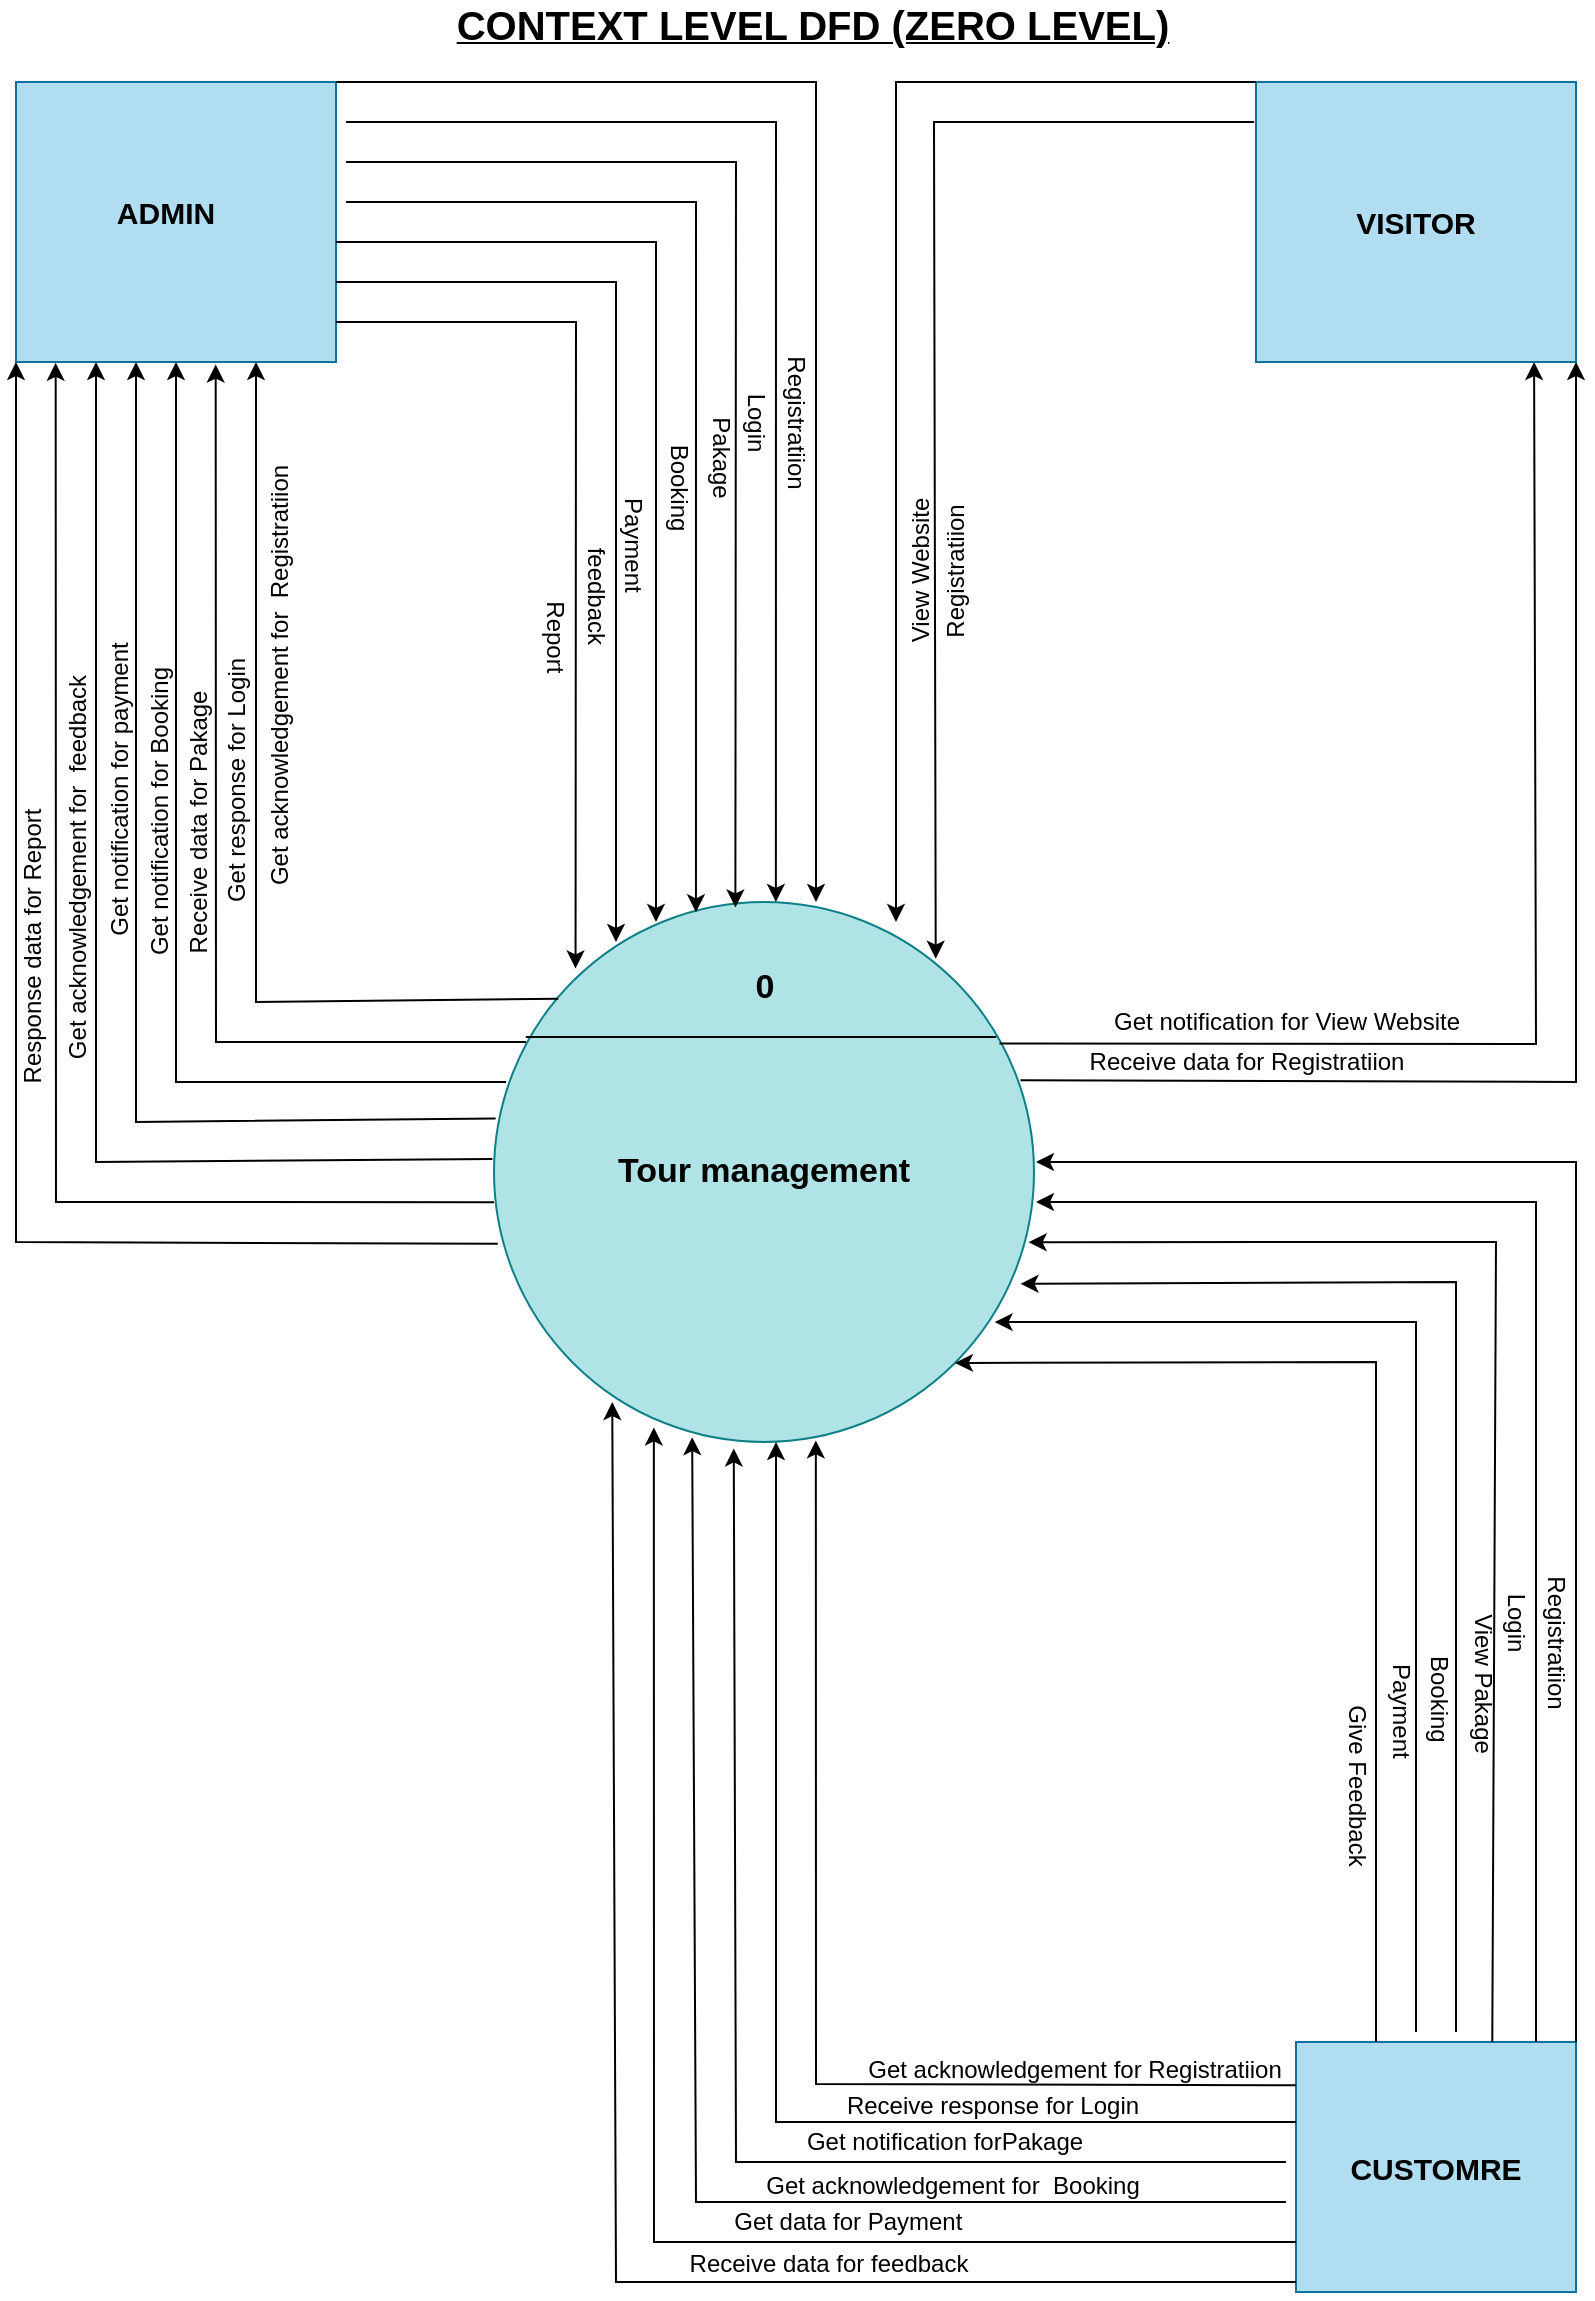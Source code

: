 <mxfile version="19.0.3" type="device" pages="4"><diagram id="C5cEBTtzysqhweDd7mSB" name="contaxt level"><mxGraphModel dx="1033" dy="1806" grid="1" gridSize="5" guides="1" tooltips="1" connect="1" arrows="1" fold="1" page="1" pageScale="1" pageWidth="827" pageHeight="1169" background="none" math="0" shadow="0"><root><mxCell id="0"/><mxCell id="1" parent="0"/><mxCell id="R96Y1HZgCfMcOChWa0Wb-1" value="&lt;b style=&quot;line-height: 1.2;&quot;&gt;&lt;font style=&quot;font-size: 17px;&quot;&gt;Tour management&lt;/font&gt;&lt;/b&gt;" style="ellipse;whiteSpace=wrap;html=1;aspect=fixed;direction=south;fillColor=#b0e3e6;strokeColor=#0e8088;" parent="1" vertex="1"><mxGeometry x="279" y="450" width="270" height="270" as="geometry"/></mxCell><mxCell id="R96Y1HZgCfMcOChWa0Wb-2" value="" style="rounded=0;whiteSpace=wrap;html=1;fillColor=#b1ddf0;strokeColor=#10739e;" parent="1" vertex="1"><mxGeometry x="40" y="40" width="160" height="140" as="geometry"/></mxCell><mxCell id="R96Y1HZgCfMcOChWa0Wb-4" value="" style="endArrow=classic;html=1;rounded=0;exitX=1;exitY=0;exitDx=0;exitDy=0;" parent="1" source="R96Y1HZgCfMcOChWa0Wb-2" edge="1"><mxGeometry width="50" height="50" relative="1" as="geometry"><mxPoint x="450" y="420" as="sourcePoint"/><mxPoint x="440" y="450" as="targetPoint"/><Array as="points"><mxPoint x="440" y="40"/></Array></mxGeometry></mxCell><mxCell id="R96Y1HZgCfMcOChWa0Wb-12" value="" style="endArrow=classic;html=1;rounded=0;entryX=0;entryY=0.478;entryDx=0;entryDy=0;entryPerimeter=0;" parent="1" target="R96Y1HZgCfMcOChWa0Wb-1" edge="1"><mxGeometry width="50" height="50" relative="1" as="geometry"><mxPoint x="205" y="60" as="sourcePoint"/><mxPoint x="420" y="440" as="targetPoint"/><Array as="points"><mxPoint x="420" y="60"/></Array></mxGeometry></mxCell><mxCell id="R96Y1HZgCfMcOChWa0Wb-15" value="" style="endArrow=classic;html=1;rounded=0;" parent="1" edge="1"><mxGeometry width="50" height="50" relative="1" as="geometry"><mxPoint x="200" y="120" as="sourcePoint"/><mxPoint x="360" y="460" as="targetPoint"/><Array as="points"><mxPoint x="360" y="120"/></Array></mxGeometry></mxCell><mxCell id="R96Y1HZgCfMcOChWa0Wb-16" value="" style="endArrow=classic;html=1;rounded=0;entryX=0.019;entryY=0.626;entryDx=0;entryDy=0;entryPerimeter=0;" parent="1" target="R96Y1HZgCfMcOChWa0Wb-1" edge="1"><mxGeometry width="50" height="50" relative="1" as="geometry"><mxPoint x="205" y="100" as="sourcePoint"/><mxPoint x="380" y="460" as="targetPoint"/><Array as="points"><mxPoint x="380" y="100"/></Array></mxGeometry></mxCell><mxCell id="R96Y1HZgCfMcOChWa0Wb-17" value="" style="endArrow=classic;html=1;rounded=0;entryX=0.123;entryY=0.849;entryDx=0;entryDy=0;entryPerimeter=0;" parent="1" target="R96Y1HZgCfMcOChWa0Wb-1" edge="1"><mxGeometry width="50" height="50" relative="1" as="geometry"><mxPoint x="200" y="160" as="sourcePoint"/><mxPoint x="320" y="480" as="targetPoint"/><Array as="points"><mxPoint x="320" y="160"/></Array></mxGeometry></mxCell><mxCell id="R96Y1HZgCfMcOChWa0Wb-18" value="" style="endArrow=classic;html=1;rounded=0;" parent="1" edge="1"><mxGeometry width="50" height="50" relative="1" as="geometry"><mxPoint x="200" y="140" as="sourcePoint"/><mxPoint x="340" y="470" as="targetPoint"/><Array as="points"><mxPoint x="340" y="140"/></Array></mxGeometry></mxCell><mxCell id="dZ0L4bVdUmiaYcNZ2IoP-1" value="" style="endArrow=classic;html=1;rounded=0;entryX=0.01;entryY=0.553;entryDx=0;entryDy=0;entryPerimeter=0;" parent="1" target="R96Y1HZgCfMcOChWa0Wb-1" edge="1"><mxGeometry width="50" height="50" relative="1" as="geometry"><mxPoint x="205" y="80" as="sourcePoint"/><mxPoint x="400" y="445" as="targetPoint"/><Array as="points"><mxPoint x="400" y="80"/></Array></mxGeometry></mxCell><mxCell id="dZ0L4bVdUmiaYcNZ2IoP-2" value="" style="endArrow=classic;html=1;rounded=0;entryX=0.75;entryY=1;entryDx=0;entryDy=0;exitX=0.179;exitY=0.881;exitDx=0;exitDy=0;exitPerimeter=0;" parent="1" source="R96Y1HZgCfMcOChWa0Wb-1" target="R96Y1HZgCfMcOChWa0Wb-2" edge="1"><mxGeometry width="50" height="50" relative="1" as="geometry"><mxPoint x="305" y="500" as="sourcePoint"/><mxPoint x="200" y="180" as="targetPoint"/><Array as="points"><mxPoint x="160" y="500"/></Array></mxGeometry></mxCell><mxCell id="dZ0L4bVdUmiaYcNZ2IoP-3" value="" style="endArrow=classic;html=1;rounded=0;entryX=0.624;entryY=1.009;entryDx=0;entryDy=0;entryPerimeter=0;" parent="1" target="R96Y1HZgCfMcOChWa0Wb-2" edge="1"><mxGeometry width="50" height="50" relative="1" as="geometry"><mxPoint x="295" y="520" as="sourcePoint"/><mxPoint x="430" y="320" as="targetPoint"/><Array as="points"><mxPoint x="140" y="520"/></Array></mxGeometry></mxCell><mxCell id="dZ0L4bVdUmiaYcNZ2IoP-4" value="" style="endArrow=classic;html=1;rounded=0;entryX=0.5;entryY=1;entryDx=0;entryDy=0;" parent="1" target="R96Y1HZgCfMcOChWa0Wb-2" edge="1"><mxGeometry width="50" height="50" relative="1" as="geometry"><mxPoint x="285" y="540" as="sourcePoint"/><mxPoint x="140" y="400" as="targetPoint"/><Array as="points"><mxPoint x="120" y="540"/></Array></mxGeometry></mxCell><mxCell id="dZ0L4bVdUmiaYcNZ2IoP-5" value="&lt;b&gt;&lt;font style=&quot;font-size: 15px;&quot;&gt;ADMIN&lt;/font&gt;&lt;/b&gt;" style="text;html=1;strokeColor=none;fillColor=none;align=center;verticalAlign=middle;whiteSpace=wrap;rounded=0;" parent="1" vertex="1"><mxGeometry x="85" y="90" width="60" height="30" as="geometry"/></mxCell><mxCell id="dZ0L4bVdUmiaYcNZ2IoP-6" value="" style="endArrow=classic;html=1;rounded=0;exitX=0.401;exitY=0.997;exitDx=0;exitDy=0;exitPerimeter=0;" parent="1" source="R96Y1HZgCfMcOChWa0Wb-1" edge="1"><mxGeometry width="50" height="50" relative="1" as="geometry"><mxPoint x="275" y="555" as="sourcePoint"/><mxPoint x="100" y="180" as="targetPoint"/><Array as="points"><mxPoint x="100" y="560"/></Array></mxGeometry></mxCell><mxCell id="dZ0L4bVdUmiaYcNZ2IoP-7" value="" style="endArrow=classic;html=1;rounded=0;entryX=0.25;entryY=1;entryDx=0;entryDy=0;exitX=0.476;exitY=1.003;exitDx=0;exitDy=0;exitPerimeter=0;" parent="1" source="R96Y1HZgCfMcOChWa0Wb-1" target="R96Y1HZgCfMcOChWa0Wb-2" edge="1"><mxGeometry width="50" height="50" relative="1" as="geometry"><mxPoint x="90" y="220" as="sourcePoint"/><mxPoint x="140" y="170" as="targetPoint"/><Array as="points"><mxPoint x="80" y="580"/></Array></mxGeometry></mxCell><mxCell id="dZ0L4bVdUmiaYcNZ2IoP-8" value="" style="endArrow=classic;html=1;rounded=0;entryX=0.124;entryY=1.003;entryDx=0;entryDy=0;entryPerimeter=0;exitX=0.556;exitY=1;exitDx=0;exitDy=0;exitPerimeter=0;" parent="1" source="R96Y1HZgCfMcOChWa0Wb-1" target="R96Y1HZgCfMcOChWa0Wb-2" edge="1"><mxGeometry width="50" height="50" relative="1" as="geometry"><mxPoint x="275" y="600" as="sourcePoint"/><mxPoint x="85" y="315" as="targetPoint"/><Array as="points"><mxPoint x="60" y="600"/></Array></mxGeometry></mxCell><mxCell id="dZ0L4bVdUmiaYcNZ2IoP-9" value="" style="endArrow=classic;html=1;rounded=0;entryX=0;entryY=1;entryDx=0;entryDy=0;exitX=0.633;exitY=0.993;exitDx=0;exitDy=0;exitPerimeter=0;" parent="1" source="R96Y1HZgCfMcOChWa0Wb-1" target="R96Y1HZgCfMcOChWa0Wb-2" edge="1"><mxGeometry width="50" height="50" relative="1" as="geometry"><mxPoint x="5" y="535" as="sourcePoint"/><mxPoint x="55" y="480" as="targetPoint"/><Array as="points"><mxPoint x="40" y="620"/></Array></mxGeometry></mxCell><mxCell id="dZ0L4bVdUmiaYcNZ2IoP-11" value="&lt;font style=&quot;font-size: 15px;&quot;&gt;&lt;b&gt;CUSTOMRE&lt;/b&gt;&lt;/font&gt;" style="whiteSpace=wrap;html=1;fillColor=#b1ddf0;strokeColor=#10739e;" parent="1" vertex="1"><mxGeometry x="680" y="1020" width="140" height="125" as="geometry"/></mxCell><mxCell id="dZ0L4bVdUmiaYcNZ2IoP-12" value="" style="endArrow=classic;html=1;rounded=0;entryX=0.973;entryY=0.704;entryDx=0;entryDy=0;entryPerimeter=0;" parent="1" target="R96Y1HZgCfMcOChWa0Wb-1" edge="1"><mxGeometry width="50" height="50" relative="1" as="geometry"><mxPoint x="680" y="1120" as="sourcePoint"/><mxPoint x="530" y="1010" as="targetPoint"/><Array as="points"><mxPoint x="359" y="1120"/></Array></mxGeometry></mxCell><mxCell id="dZ0L4bVdUmiaYcNZ2IoP-13" value="" style="endArrow=classic;html=1;rounded=0;entryX=0.926;entryY=0.781;entryDx=0;entryDy=0;exitX=0;exitY=0.96;exitDx=0;exitDy=0;entryPerimeter=0;exitPerimeter=0;" parent="1" source="dZ0L4bVdUmiaYcNZ2IoP-11" target="R96Y1HZgCfMcOChWa0Wb-1" edge="1"><mxGeometry width="50" height="50" relative="1" as="geometry"><mxPoint x="480" y="1060" as="sourcePoint"/><mxPoint x="530" y="1010" as="targetPoint"/><Array as="points"><mxPoint x="340" y="1140"/></Array></mxGeometry></mxCell><mxCell id="dZ0L4bVdUmiaYcNZ2IoP-16" value="" style="endArrow=classic;html=1;rounded=0;entryX=0.997;entryY=0.404;entryDx=0;entryDy=0;entryPerimeter=0;exitX=-0.001;exitY=0.173;exitDx=0;exitDy=0;exitPerimeter=0;" parent="1" source="dZ0L4bVdUmiaYcNZ2IoP-11" target="R96Y1HZgCfMcOChWa0Wb-1" edge="1"><mxGeometry width="50" height="50" relative="1" as="geometry"><mxPoint x="410" y="880" as="sourcePoint"/><mxPoint x="460" y="830" as="targetPoint"/><Array as="points"><mxPoint x="440" y="1041"/></Array></mxGeometry></mxCell><mxCell id="dZ0L4bVdUmiaYcNZ2IoP-17" value="" style="endArrow=classic;html=1;rounded=0;" parent="1" edge="1"><mxGeometry width="50" height="50" relative="1" as="geometry"><mxPoint x="680" y="1060" as="sourcePoint"/><mxPoint x="420" y="720" as="targetPoint"/><Array as="points"><mxPoint x="420" y="1060"/></Array></mxGeometry></mxCell><mxCell id="dZ0L4bVdUmiaYcNZ2IoP-18" value="" style="endArrow=classic;html=1;rounded=0;entryX=1.012;entryY=0.556;entryDx=0;entryDy=0;entryPerimeter=0;" parent="1" target="R96Y1HZgCfMcOChWa0Wb-1" edge="1"><mxGeometry width="50" height="50" relative="1" as="geometry"><mxPoint x="675" y="1080" as="sourcePoint"/><mxPoint x="360" y="715" as="targetPoint"/><Array as="points"><mxPoint x="400" y="1080"/></Array></mxGeometry></mxCell><mxCell id="dZ0L4bVdUmiaYcNZ2IoP-19" value="" style="endArrow=classic;html=1;rounded=0;entryX=0.991;entryY=0.633;entryDx=0;entryDy=0;entryPerimeter=0;" parent="1" target="R96Y1HZgCfMcOChWa0Wb-1" edge="1"><mxGeometry width="50" height="50" relative="1" as="geometry"><mxPoint x="675" y="1100" as="sourcePoint"/><mxPoint x="480" y="860" as="targetPoint"/><Array as="points"><mxPoint x="380" y="1100"/></Array></mxGeometry></mxCell><mxCell id="dZ0L4bVdUmiaYcNZ2IoP-26" value="" style="endArrow=classic;html=1;rounded=0;entryX=1;entryY=0;entryDx=0;entryDy=0;" parent="1" target="R96Y1HZgCfMcOChWa0Wb-1" edge="1"><mxGeometry width="50" height="50" relative="1" as="geometry"><mxPoint x="720" y="1020" as="sourcePoint"/><mxPoint x="520" y="680" as="targetPoint"/><Array as="points"><mxPoint x="720" y="680"/></Array></mxGeometry></mxCell><mxCell id="dZ0L4bVdUmiaYcNZ2IoP-27" value="" style="endArrow=classic;html=1;rounded=0;entryX=0.778;entryY=0.073;entryDx=0;entryDy=0;entryPerimeter=0;" parent="1" target="R96Y1HZgCfMcOChWa0Wb-1" edge="1"><mxGeometry width="50" height="50" relative="1" as="geometry"><mxPoint x="740" y="1015" as="sourcePoint"/><mxPoint x="475" y="770" as="targetPoint"/><Array as="points"><mxPoint x="740" y="660"/></Array></mxGeometry></mxCell><mxCell id="dZ0L4bVdUmiaYcNZ2IoP-29" value="" style="endArrow=classic;html=1;rounded=0;entryX=0.707;entryY=0.025;entryDx=0;entryDy=0;entryPerimeter=0;" parent="1" target="R96Y1HZgCfMcOChWa0Wb-1" edge="1"><mxGeometry width="50" height="50" relative="1" as="geometry"><mxPoint x="760" y="1015" as="sourcePoint"/><mxPoint x="530" y="675" as="targetPoint"/><Array as="points"><mxPoint x="760" y="640"/></Array></mxGeometry></mxCell><mxCell id="dZ0L4bVdUmiaYcNZ2IoP-30" value="" style="endArrow=classic;html=1;rounded=0;entryX=0.63;entryY=0.01;entryDx=0;entryDy=0;entryPerimeter=0;exitX=0.701;exitY=0;exitDx=0;exitDy=0;exitPerimeter=0;" parent="1" source="dZ0L4bVdUmiaYcNZ2IoP-11" target="R96Y1HZgCfMcOChWa0Wb-1" edge="1"><mxGeometry width="50" height="50" relative="1" as="geometry"><mxPoint x="780" y="1015" as="sourcePoint"/><mxPoint x="520" y="775" as="targetPoint"/><Array as="points"><mxPoint x="780" y="620"/></Array></mxGeometry></mxCell><mxCell id="dZ0L4bVdUmiaYcNZ2IoP-31" value="" style="endArrow=classic;html=1;rounded=0;" parent="1" edge="1"><mxGeometry width="50" height="50" relative="1" as="geometry"><mxPoint x="800" y="1020" as="sourcePoint"/><mxPoint x="550" y="600" as="targetPoint"/><Array as="points"><mxPoint x="800" y="600"/></Array></mxGeometry></mxCell><mxCell id="dZ0L4bVdUmiaYcNZ2IoP-32" value="" style="endArrow=classic;html=1;rounded=0;exitX=1;exitY=0;exitDx=0;exitDy=0;" parent="1" source="dZ0L4bVdUmiaYcNZ2IoP-11" edge="1"><mxGeometry width="50" height="50" relative="1" as="geometry"><mxPoint x="425" y="820" as="sourcePoint"/><mxPoint x="550" y="580" as="targetPoint"/><Array as="points"><mxPoint x="820" y="580"/></Array></mxGeometry></mxCell><mxCell id="dZ0L4bVdUmiaYcNZ2IoP-36" value="&lt;b&gt;&lt;font style=&quot;font-size: 15px;&quot;&gt;VISITOR&lt;/font&gt;&lt;/b&gt;" style="whiteSpace=wrap;html=1;align=center;fillColor=#b1ddf0;strokeColor=#10739e;" parent="1" vertex="1"><mxGeometry x="660" y="40" width="160" height="140" as="geometry"/></mxCell><mxCell id="dZ0L4bVdUmiaYcNZ2IoP-37" value="" style="endArrow=classic;html=1;rounded=0;exitX=0;exitY=0;exitDx=0;exitDy=0;" parent="1" source="dZ0L4bVdUmiaYcNZ2IoP-36" edge="1"><mxGeometry width="50" height="50" relative="1" as="geometry"><mxPoint x="389" y="450" as="sourcePoint"/><mxPoint x="480" y="460" as="targetPoint"/><Array as="points"><mxPoint x="480" y="40"/></Array></mxGeometry></mxCell><mxCell id="dZ0L4bVdUmiaYcNZ2IoP-38" value="" style="endArrow=classic;html=1;rounded=0;exitX=0.33;exitY=0.025;exitDx=0;exitDy=0;exitPerimeter=0;entryX=1;entryY=1;entryDx=0;entryDy=0;" parent="1" source="R96Y1HZgCfMcOChWa0Wb-1" target="dZ0L4bVdUmiaYcNZ2IoP-36" edge="1"><mxGeometry width="50" height="50" relative="1" as="geometry"><mxPoint x="345" y="365" as="sourcePoint"/><mxPoint x="580" y="275" as="targetPoint"/><Array as="points"><mxPoint x="820" y="540"/></Array></mxGeometry></mxCell><mxCell id="dZ0L4bVdUmiaYcNZ2IoP-39" value="" style="endArrow=classic;html=1;rounded=0;exitX=0.262;exitY=0.064;exitDx=0;exitDy=0;exitPerimeter=0;entryX=0.869;entryY=1;entryDx=0;entryDy=0;entryPerimeter=0;" parent="1" source="R96Y1HZgCfMcOChWa0Wb-1" target="dZ0L4bVdUmiaYcNZ2IoP-36" edge="1"><mxGeometry width="50" height="50" relative="1" as="geometry"><mxPoint x="630" y="450" as="sourcePoint"/><mxPoint x="800" y="185" as="targetPoint"/><Array as="points"><mxPoint x="800" y="521"/></Array></mxGeometry></mxCell><mxCell id="dZ0L4bVdUmiaYcNZ2IoP-40" value="" style="endArrow=classic;html=1;rounded=0;entryX=0.105;entryY=0.182;entryDx=0;entryDy=0;entryPerimeter=0;exitX=-0.006;exitY=0.143;exitDx=0;exitDy=0;exitPerimeter=0;" parent="1" source="dZ0L4bVdUmiaYcNZ2IoP-36" target="R96Y1HZgCfMcOChWa0Wb-1" edge="1"><mxGeometry width="50" height="50" relative="1" as="geometry"><mxPoint x="655" y="60" as="sourcePoint"/><mxPoint x="395" y="200" as="targetPoint"/><Array as="points"><mxPoint x="499" y="60"/></Array></mxGeometry></mxCell><mxCell id="dZ0L4bVdUmiaYcNZ2IoP-41" value="Registratiion&lt;br&gt;" style="text;html=1;align=center;verticalAlign=middle;resizable=0;points=[];autosize=1;rotation=90;" parent="1" vertex="1"><mxGeometry x="390" y="200" width="80" height="20" as="geometry"/></mxCell><mxCell id="dZ0L4bVdUmiaYcNZ2IoP-42" value="Login" style="text;html=1;align=center;verticalAlign=middle;resizable=0;points=[];autosize=1;strokeColor=none;fillColor=none;rotation=90;" parent="1" vertex="1"><mxGeometry x="390" y="200" width="40" height="20" as="geometry"/></mxCell><mxCell id="dZ0L4bVdUmiaYcNZ2IoP-48" value="Pakage" style="text;html=1;align=center;verticalAlign=middle;resizable=0;points=[];autosize=1;strokeColor=none;fillColor=none;rotation=90;" parent="1" vertex="1"><mxGeometry x="367" y="218" width="51" height="18" as="geometry"/></mxCell><mxCell id="dZ0L4bVdUmiaYcNZ2IoP-55" value="&amp;nbsp;Payment" style="text;html=1;align=center;verticalAlign=middle;resizable=0;points=[];autosize=1;strokeColor=none;fillColor=none;rotation=90;" parent="1" vertex="1"><mxGeometry x="318" y="260" width="61" height="18" as="geometry"/></mxCell><mxCell id="dZ0L4bVdUmiaYcNZ2IoP-56" value="Booking" style="text;html=1;align=center;verticalAlign=middle;resizable=0;points=[];autosize=1;strokeColor=none;fillColor=none;rotation=90;" parent="1" vertex="1"><mxGeometry x="345" y="233" width="53" height="18" as="geometry"/></mxCell><mxCell id="dZ0L4bVdUmiaYcNZ2IoP-57" value="&amp;nbsp;Report" style="text;html=1;align=center;verticalAlign=middle;resizable=0;points=[];autosize=1;strokeColor=none;fillColor=none;rotation=90;" parent="1" vertex="1"><mxGeometry x="285" y="306" width="49" height="18" as="geometry"/></mxCell><mxCell id="dZ0L4bVdUmiaYcNZ2IoP-61" value="Get acknowledgement for&amp;nbsp; Registratiion" style="text;html=1;align=center;verticalAlign=middle;resizable=0;points=[];autosize=1;rotation=270;" parent="1" vertex="1"><mxGeometry x="62" y="328" width="220" height="18" as="geometry"/></mxCell><mxCell id="dZ0L4bVdUmiaYcNZ2IoP-64" value="Get response for Login" style="text;html=1;align=center;verticalAlign=middle;resizable=0;points=[];autosize=1;strokeColor=none;fillColor=none;rotation=270;" parent="1" vertex="1"><mxGeometry x="83" y="380" width="135" height="20" as="geometry"/></mxCell><mxCell id="dZ0L4bVdUmiaYcNZ2IoP-68" value="Receive data for Pakage" style="text;html=1;align=center;verticalAlign=middle;resizable=0;points=[];autosize=1;strokeColor=none;fillColor=none;rotation=270;" parent="1" vertex="1"><mxGeometry x="61" y="402" width="141" height="18" as="geometry"/></mxCell><mxCell id="dZ0L4bVdUmiaYcNZ2IoP-69" value="Get notification for payment" style="text;html=1;align=center;verticalAlign=middle;resizable=0;points=[];autosize=1;strokeColor=none;fillColor=none;rotation=270;" parent="1" vertex="1"><mxGeometry x="12" y="384" width="160" height="20" as="geometry"/></mxCell><mxCell id="dZ0L4bVdUmiaYcNZ2IoP-70" value="Get notification for Booking" style="text;html=1;align=center;verticalAlign=middle;resizable=0;points=[];autosize=1;strokeColor=none;fillColor=none;rotation=270;" parent="1" vertex="1"><mxGeometry x="35" y="396" width="154" height="18" as="geometry"/></mxCell><mxCell id="dZ0L4bVdUmiaYcNZ2IoP-72" value="Response data for Report" style="text;html=1;align=center;verticalAlign=middle;resizable=0;points=[];autosize=1;strokeColor=none;fillColor=none;rotation=270;" parent="1" vertex="1"><mxGeometry x="-25" y="464" width="147" height="18" as="geometry"/></mxCell><mxCell id="dZ0L4bVdUmiaYcNZ2IoP-73" value="Registratiion&lt;br&gt;" style="text;html=1;align=center;verticalAlign=middle;resizable=0;points=[];autosize=1;rotation=270;" parent="1" vertex="1"><mxGeometry x="470" y="275" width="80" height="20" as="geometry"/></mxCell><mxCell id="dZ0L4bVdUmiaYcNZ2IoP-74" value="View Website" style="text;html=1;align=center;verticalAlign=middle;resizable=0;points=[];autosize=1;strokeColor=none;fillColor=none;rotation=270;" parent="1" vertex="1"><mxGeometry x="450" y="275" width="85" height="20" as="geometry"/></mxCell><mxCell id="dZ0L4bVdUmiaYcNZ2IoP-75" value="Receive data for Registratiion" style="text;html=1;align=center;verticalAlign=middle;resizable=0;points=[];autosize=1;rotation=0;" parent="1" vertex="1"><mxGeometry x="570" y="520" width="170" height="20" as="geometry"/></mxCell><mxCell id="dZ0L4bVdUmiaYcNZ2IoP-76" value="Get notification for View Website" style="text;html=1;align=center;verticalAlign=middle;resizable=0;points=[];autosize=1;strokeColor=none;fillColor=none;rotation=0;" parent="1" vertex="1"><mxGeometry x="582" y="500" width="185" height="20" as="geometry"/></mxCell><mxCell id="dZ0L4bVdUmiaYcNZ2IoP-77" value="Get acknowledgement for Registratiion" style="text;html=1;align=center;verticalAlign=middle;resizable=0;points=[];autosize=1;rotation=0;" parent="1" vertex="1"><mxGeometry x="460" y="1025" width="217" height="18" as="geometry"/></mxCell><mxCell id="dZ0L4bVdUmiaYcNZ2IoP-79" value="Receive response for Login" style="text;html=1;align=center;verticalAlign=middle;resizable=0;points=[];autosize=1;strokeColor=none;fillColor=none;" parent="1" vertex="1"><mxGeometry x="450" y="1043" width="156" height="18" as="geometry"/></mxCell><mxCell id="dZ0L4bVdUmiaYcNZ2IoP-80" value="Receive data for feedback" style="text;html=1;align=center;verticalAlign=middle;resizable=0;points=[];autosize=1;strokeColor=none;fillColor=none;" parent="1" vertex="1"><mxGeometry x="371" y="1122" width="149" height="18" as="geometry"/></mxCell><mxCell id="dZ0L4bVdUmiaYcNZ2IoP-81" value="Get notification forPakage" style="text;html=1;align=center;verticalAlign=middle;resizable=0;points=[];autosize=1;strokeColor=none;fillColor=none;" parent="1" vertex="1"><mxGeometry x="430" y="1061" width="148" height="18" as="geometry"/></mxCell><mxCell id="dZ0L4bVdUmiaYcNZ2IoP-82" value="&amp;nbsp;Get data for Payment" style="text;html=1;align=center;verticalAlign=middle;resizable=0;points=[];autosize=1;strokeColor=none;fillColor=none;" parent="1" vertex="1"><mxGeometry x="390" y="1101" width="127" height="18" as="geometry"/></mxCell><mxCell id="dZ0L4bVdUmiaYcNZ2IoP-83" value="Get acknowledgement for&amp;nbsp; Booking" style="text;html=1;align=center;verticalAlign=middle;resizable=0;points=[];autosize=1;strokeColor=none;fillColor=none;" parent="1" vertex="1"><mxGeometry x="409" y="1083" width="197" height="18" as="geometry"/></mxCell><mxCell id="dZ0L4bVdUmiaYcNZ2IoP-84" value="&lt;br&gt;&amp;nbsp;Booking" style="text;html=1;align=center;verticalAlign=middle;resizable=0;points=[];autosize=1;strokeColor=none;fillColor=none;rotation=90;" parent="1" vertex="1"><mxGeometry x="731" y="830" width="57" height="32" as="geometry"/></mxCell><mxCell id="dZ0L4bVdUmiaYcNZ2IoP-85" value="&amp;nbsp;Payment" style="text;html=1;align=center;verticalAlign=middle;resizable=0;points=[];autosize=1;strokeColor=none;fillColor=none;rotation=90;" parent="1" vertex="1"><mxGeometry x="700" y="842" width="65" height="20" as="geometry"/></mxCell><mxCell id="dZ0L4bVdUmiaYcNZ2IoP-86" value="View Pakage" style="text;html=1;align=center;verticalAlign=middle;resizable=0;points=[];autosize=1;strokeColor=none;fillColor=none;rotation=90;" parent="1" vertex="1"><mxGeometry x="731" y="830" width="85" height="20" as="geometry"/></mxCell><mxCell id="dZ0L4bVdUmiaYcNZ2IoP-87" value="Give Feedback" style="text;html=1;align=center;verticalAlign=middle;resizable=0;points=[];autosize=1;strokeColor=none;fillColor=none;rotation=90;" parent="1" vertex="1"><mxGeometry x="663" y="881" width="95" height="20" as="geometry"/></mxCell><mxCell id="dZ0L4bVdUmiaYcNZ2IoP-88" value="Login" style="text;html=1;align=center;verticalAlign=middle;resizable=0;points=[];autosize=1;strokeColor=none;fillColor=none;rotation=90;" parent="1" vertex="1"><mxGeometry x="770" y="800" width="40" height="20" as="geometry"/></mxCell><mxCell id="dZ0L4bVdUmiaYcNZ2IoP-89" value="Registratiion&lt;br&gt;" style="text;html=1;align=center;verticalAlign=middle;resizable=0;points=[];autosize=1;rotation=90;" parent="1" vertex="1"><mxGeometry x="770" y="810" width="80" height="20" as="geometry"/></mxCell><mxCell id="AwHIKofaHZ5GxMU3rH_v-1" value="&amp;nbsp;feedback" style="text;html=1;align=center;verticalAlign=middle;resizable=0;points=[];autosize=1;strokeColor=none;fillColor=none;rotation=90;" parent="1" vertex="1"><mxGeometry x="299" y="286" width="62" height="18" as="geometry"/></mxCell><mxCell id="AwHIKofaHZ5GxMU3rH_v-5" value="Get acknowledgement for&amp;nbsp; feedback" style="text;html=1;align=center;verticalAlign=middle;resizable=0;points=[];autosize=1;strokeColor=none;fillColor=none;rotation=270;" parent="1" vertex="1"><mxGeometry x="-30" y="424" width="202" height="18" as="geometry"/></mxCell><mxCell id="AwHIKofaHZ5GxMU3rH_v-15" value="" style="endArrow=none;html=1;rounded=0;fontSize=15;exitX=0.25;exitY=0.941;exitDx=0;exitDy=0;exitPerimeter=0;entryX=0.25;entryY=0.07;entryDx=0;entryDy=0;entryPerimeter=0;" parent="1" source="R96Y1HZgCfMcOChWa0Wb-1" target="R96Y1HZgCfMcOChWa0Wb-1" edge="1"><mxGeometry width="50" height="50" relative="1" as="geometry"><mxPoint x="495" y="470" as="sourcePoint"/><mxPoint x="545" y="420" as="targetPoint"/></mxGeometry></mxCell><mxCell id="AwHIKofaHZ5GxMU3rH_v-16" value="&lt;font style=&quot;font-size: 17px;&quot;&gt;&lt;b&gt;0&lt;/b&gt;&lt;/font&gt;" style="text;html=1;align=center;verticalAlign=middle;resizable=0;points=[];autosize=1;strokeColor=none;fillColor=none;fontSize=15;" parent="1" vertex="1"><mxGeometry x="404" y="480" width="20" height="25" as="geometry"/></mxCell><mxCell id="AwHIKofaHZ5GxMU3rH_v-17" value="&lt;b&gt;&lt;u&gt;&lt;font style=&quot;font-size: 20px;&quot;&gt;CONTEXT LEVEL DFD (ZERO LEVEL)&lt;/font&gt;&lt;/u&gt;&lt;/b&gt;" style="text;html=1;align=center;verticalAlign=middle;resizable=0;points=[];autosize=1;strokeColor=none;fillColor=none;fontSize=17;" parent="1" vertex="1"><mxGeometry x="255" y="-1" width="366" height="26" as="geometry"/></mxCell></root></mxGraphModel></diagram><diagram id="p3ZH29oNEnSVQ8tWFPSg" name="admin 1st level"><mxGraphModel dx="1033" dy="637" grid="1" gridSize="5" guides="1" tooltips="1" connect="1" arrows="1" fold="1" page="1" pageScale="1" pageWidth="827" pageHeight="1169" math="0" shadow="0"><root><mxCell id="0"/><mxCell id="1" parent="0"/><mxCell id="bvVDowyDlcXso8a_Udrj-1" value="&lt;b&gt;&lt;u&gt;&lt;font style=&quot;font-size: 20px;&quot;&gt;Admin 1st level DFD&amp;nbsp;&lt;/font&gt;&lt;/u&gt;&lt;/b&gt;" style="text;html=1;align=center;verticalAlign=middle;resizable=0;points=[];autosize=1;strokeColor=none;fillColor=none;" vertex="1" parent="1"><mxGeometry x="309" y="20" width="210" height="20" as="geometry"/></mxCell><mxCell id="bvVDowyDlcXso8a_Udrj-2" value="ADMIN" style="html=1;dashed=0;whitespace=wrap;fontSize=20;" vertex="1" parent="1"><mxGeometry x="40" y="531" width="150" height="108" as="geometry"/></mxCell><mxCell id="bvVDowyDlcXso8a_Udrj-8" value="" style="shape=ellipse;html=1;dashed=0;whitespace=wrap;aspect=fixed;perimeter=ellipsePerimeter;fontSize=20;" vertex="1" parent="1"><mxGeometry x="364" y="580" width="100" height="100" as="geometry"/></mxCell><mxCell id="bvVDowyDlcXso8a_Udrj-9" value="" style="shape=ellipse;html=1;dashed=0;whitespace=wrap;aspect=fixed;perimeter=ellipsePerimeter;fontSize=20;" vertex="1" parent="1"><mxGeometry x="364" y="900" width="100" height="100" as="geometry"/></mxCell><mxCell id="bvVDowyDlcXso8a_Udrj-10" value="" style="shape=ellipse;html=1;dashed=0;whitespace=wrap;aspect=fixed;perimeter=ellipsePerimeter;fontSize=20;" vertex="1" parent="1"><mxGeometry x="364" y="745" width="100" height="100" as="geometry"/></mxCell><mxCell id="bvVDowyDlcXso8a_Udrj-11" value="" style="shape=ellipse;html=1;dashed=0;whitespace=wrap;aspect=fixed;perimeter=ellipsePerimeter;fontSize=20;" vertex="1" parent="1"><mxGeometry x="364" y="95" width="100" height="100" as="geometry"/></mxCell><mxCell id="bvVDowyDlcXso8a_Udrj-12" value="" style="shape=ellipse;html=1;dashed=0;whitespace=wrap;aspect=fixed;perimeter=ellipsePerimeter;fontSize=20;" vertex="1" parent="1"><mxGeometry x="363" y="420" width="100" height="100" as="geometry"/></mxCell><mxCell id="bvVDowyDlcXso8a_Udrj-13" value="" style="shape=ellipse;html=1;dashed=0;whitespace=wrap;aspect=fixed;perimeter=ellipsePerimeter;fontSize=20;" vertex="1" parent="1"><mxGeometry x="364" y="260" width="100" height="100" as="geometry"/></mxCell><mxCell id="FgnVnkUGFR2GjNClJp06-1" value="&lt;font style=&quot;font-size: 15px;&quot;&gt;Registation Data&lt;/font&gt;" style="html=1;dashed=0;whitespace=wrap;shape=partialRectangle;right=0;left=0;fontSize=20;" vertex="1" parent="1"><mxGeometry x="660" y="125" width="120" height="40" as="geometry"/></mxCell><mxCell id="FgnVnkUGFR2GjNClJp06-2" value="&lt;font style=&quot;font-size: 15px;&quot;&gt;Login data&lt;/font&gt;" style="html=1;dashed=0;whitespace=wrap;shape=partialRectangle;right=0;left=0;fontSize=20;" vertex="1" parent="1"><mxGeometry x="660" y="290" width="120" height="40" as="geometry"/></mxCell><mxCell id="FgnVnkUGFR2GjNClJp06-3" value="&lt;font style=&quot;font-size: 15px;&quot;&gt;Pakage &lt;/font&gt;&lt;font style=&quot;font-size: 15px;&quot;&gt;Data&lt;/font&gt;" style="html=1;dashed=0;whitespace=wrap;shape=partialRectangle;right=0;left=0;fontSize=20;" vertex="1" parent="1"><mxGeometry x="660" y="450" width="120" height="40" as="geometry"/></mxCell><mxCell id="FgnVnkUGFR2GjNClJp06-4" value="&lt;font style=&quot;font-size: 15px;&quot;&gt;Booking Data&lt;/font&gt;" style="html=1;dashed=0;whitespace=wrap;shape=partialRectangle;right=0;left=0;fontSize=20;" vertex="1" parent="1"><mxGeometry x="660" y="610" width="120" height="40" as="geometry"/></mxCell><mxCell id="FgnVnkUGFR2GjNClJp06-5" value="&lt;font style=&quot;font-size: 15px;&quot;&gt;Payment Data&lt;/font&gt;" style="html=1;dashed=0;whitespace=wrap;shape=partialRectangle;right=0;left=0;fontSize=20;" vertex="1" parent="1"><mxGeometry x="660" y="775" width="120" height="40" as="geometry"/></mxCell><mxCell id="FgnVnkUGFR2GjNClJp06-6" value="&lt;font style=&quot;font-size: 15px;&quot;&gt;Feedback Data&lt;/font&gt;" style="html=1;dashed=0;whitespace=wrap;shape=partialRectangle;right=0;left=0;fontSize=20;" vertex="1" parent="1"><mxGeometry x="660" y="930" width="120" height="40" as="geometry"/></mxCell><mxCell id="FgnVnkUGFR2GjNClJp06-7" value="" style="endArrow=classic;html=1;rounded=0;fontSize=20;exitX=0;exitY=1;exitDx=0;exitDy=0;" edge="1" parent="1" source="FgnVnkUGFR2GjNClJp06-1"><mxGeometry width="50" height="50" relative="1" as="geometry"><mxPoint x="640" y="165" as="sourcePoint"/><mxPoint x="460" y="165" as="targetPoint"/></mxGeometry></mxCell><mxCell id="FgnVnkUGFR2GjNClJp06-8" value="" style="endArrow=classic;html=1;rounded=0;fontSize=20;entryX=0;entryY=0;entryDx=0;entryDy=0;exitX=0.966;exitY=0.298;exitDx=0;exitDy=0;exitPerimeter=0;" edge="1" parent="1" source="bvVDowyDlcXso8a_Udrj-11" target="FgnVnkUGFR2GjNClJp06-1"><mxGeometry width="50" height="50" relative="1" as="geometry"><mxPoint x="480" y="125" as="sourcePoint"/><mxPoint x="640" y="125" as="targetPoint"/><Array as="points"><mxPoint x="560" y="125"/></Array></mxGeometry></mxCell><mxCell id="FgnVnkUGFR2GjNClJp06-9" value="" style="endArrow=classic;html=1;rounded=0;fontSize=20;entryX=0;entryY=0;entryDx=0;entryDy=0;exitX=0.966;exitY=0.298;exitDx=0;exitDy=0;exitPerimeter=0;" edge="1" parent="1"><mxGeometry width="50" height="50" relative="1" as="geometry"><mxPoint x="460.6" y="290" as="sourcePoint"/><mxPoint x="660.0" y="290.2" as="targetPoint"/><Array as="points"><mxPoint x="560.0" y="290.2"/></Array></mxGeometry></mxCell><mxCell id="FgnVnkUGFR2GjNClJp06-10" value="" style="endArrow=classic;html=1;rounded=0;fontSize=20;exitX=0.962;exitY=0.3;exitDx=0;exitDy=0;exitPerimeter=0;" edge="1" parent="1" source="bvVDowyDlcXso8a_Udrj-12"><mxGeometry width="50" height="50" relative="1" as="geometry"><mxPoint x="460.6" y="450" as="sourcePoint"/><mxPoint x="660" y="450" as="targetPoint"/><Array as="points"><mxPoint x="560.0" y="450.2"/></Array></mxGeometry></mxCell><mxCell id="FgnVnkUGFR2GjNClJp06-11" value="" style="endArrow=classic;html=1;rounded=0;fontSize=20;entryX=0;entryY=0;entryDx=0;entryDy=0;exitX=0.966;exitY=0.298;exitDx=0;exitDy=0;exitPerimeter=0;" edge="1" parent="1"><mxGeometry width="50" height="50" relative="1" as="geometry"><mxPoint x="460" y="610" as="sourcePoint"/><mxPoint x="659.4" y="610.2" as="targetPoint"/><Array as="points"><mxPoint x="559.4" y="610.2"/></Array></mxGeometry></mxCell><mxCell id="FgnVnkUGFR2GjNClJp06-12" value="" style="endArrow=classic;html=1;rounded=0;fontSize=20;entryX=0;entryY=0;entryDx=0;entryDy=0;exitX=0.966;exitY=0.298;exitDx=0;exitDy=0;exitPerimeter=0;" edge="1" parent="1"><mxGeometry width="50" height="50" relative="1" as="geometry"><mxPoint x="460.6" y="775" as="sourcePoint"/><mxPoint x="660.0" y="775.2" as="targetPoint"/><Array as="points"><mxPoint x="560.0" y="775.2"/></Array></mxGeometry></mxCell><mxCell id="FgnVnkUGFR2GjNClJp06-13" value="" style="endArrow=classic;html=1;rounded=0;fontSize=20;entryX=0;entryY=0;entryDx=0;entryDy=0;exitX=0.966;exitY=0.298;exitDx=0;exitDy=0;exitPerimeter=0;" edge="1" parent="1"><mxGeometry width="50" height="50" relative="1" as="geometry"><mxPoint x="460" y="930" as="sourcePoint"/><mxPoint x="659.4" y="930.2" as="targetPoint"/><Array as="points"><mxPoint x="559.4" y="930.2"/></Array></mxGeometry></mxCell><mxCell id="FgnVnkUGFR2GjNClJp06-16" value="" style="endArrow=classic;html=1;rounded=0;fontSize=20;entryX=0.964;entryY=0.701;entryDx=0;entryDy=0;entryPerimeter=0;exitX=0;exitY=1;exitDx=0;exitDy=0;" edge="1" parent="1" target="bvVDowyDlcXso8a_Udrj-13"><mxGeometry width="50" height="50" relative="1" as="geometry"><mxPoint x="660" y="330.2" as="sourcePoint"/><mxPoint x="461.4" y="330.0" as="targetPoint"/><Array as="points"/></mxGeometry></mxCell><mxCell id="FgnVnkUGFR2GjNClJp06-17" value="" style="endArrow=classic;html=1;rounded=0;fontSize=20;entryX=0.974;entryY=0.698;entryDx=0;entryDy=0;entryPerimeter=0;exitX=0;exitY=1;exitDx=0;exitDy=0;" edge="1" parent="1"><mxGeometry width="50" height="50" relative="1" as="geometry"><mxPoint x="660" y="490.2" as="sourcePoint"/><mxPoint x="461.4" y="490.0" as="targetPoint"/></mxGeometry></mxCell><mxCell id="FgnVnkUGFR2GjNClJp06-18" value="" style="endArrow=classic;html=1;rounded=0;fontSize=20;entryX=0.974;entryY=0.698;entryDx=0;entryDy=0;entryPerimeter=0;exitX=0;exitY=1;exitDx=0;exitDy=0;" edge="1" parent="1"><mxGeometry width="50" height="50" relative="1" as="geometry"><mxPoint x="660" y="650.2" as="sourcePoint"/><mxPoint x="461.4" y="650" as="targetPoint"/></mxGeometry></mxCell><mxCell id="FgnVnkUGFR2GjNClJp06-19" value="" style="endArrow=classic;html=1;rounded=0;fontSize=20;entryX=0.974;entryY=0.698;entryDx=0;entryDy=0;entryPerimeter=0;exitX=0;exitY=1;exitDx=0;exitDy=0;" edge="1" parent="1"><mxGeometry width="50" height="50" relative="1" as="geometry"><mxPoint x="660" y="815.2" as="sourcePoint"/><mxPoint x="461.4" y="815" as="targetPoint"/></mxGeometry></mxCell><mxCell id="FgnVnkUGFR2GjNClJp06-20" value="" style="endArrow=classic;html=1;rounded=0;fontSize=20;entryX=0.974;entryY=0.698;entryDx=0;entryDy=0;entryPerimeter=0;exitX=0;exitY=1;exitDx=0;exitDy=0;" edge="1" parent="1"><mxGeometry width="50" height="50" relative="1" as="geometry"><mxPoint x="660" y="970.2" as="sourcePoint"/><mxPoint x="461.4" y="970" as="targetPoint"/></mxGeometry></mxCell><mxCell id="RgtLgEPF6kqhUWmSLtyA-2" value="" style="shape=ellipse;html=1;dashed=0;whitespace=wrap;aspect=fixed;perimeter=ellipsePerimeter;fontSize=20;" vertex="1" parent="1"><mxGeometry x="364" y="1060" width="100" height="100" as="geometry"/></mxCell><mxCell id="RgtLgEPF6kqhUWmSLtyA-3" value="&lt;font style=&quot;font-size: 15px;&quot;&gt;Report Data&lt;/font&gt;" style="html=1;dashed=0;whitespace=wrap;shape=partialRectangle;right=0;left=0;fontSize=20;" vertex="1" parent="1"><mxGeometry x="660" y="1090" width="120" height="40" as="geometry"/></mxCell><mxCell id="RgtLgEPF6kqhUWmSLtyA-4" value="" style="endArrow=classic;html=1;rounded=0;fontSize=20;entryX=0;entryY=0;entryDx=0;entryDy=0;exitX=0.966;exitY=0.298;exitDx=0;exitDy=0;exitPerimeter=0;" edge="1" parent="1"><mxGeometry width="50" height="50" relative="1" as="geometry"><mxPoint x="460.6" y="1090" as="sourcePoint"/><mxPoint x="660.0" y="1090.2" as="targetPoint"/><Array as="points"><mxPoint x="560.0" y="1090.2"/></Array></mxGeometry></mxCell><mxCell id="RgtLgEPF6kqhUWmSLtyA-5" value="" style="endArrow=classic;html=1;rounded=0;fontSize=20;entryX=0.974;entryY=0.698;entryDx=0;entryDy=0;entryPerimeter=0;exitX=0;exitY=1;exitDx=0;exitDy=0;" edge="1" parent="1"><mxGeometry width="50" height="50" relative="1" as="geometry"><mxPoint x="660" y="1130.2" as="sourcePoint"/><mxPoint x="461.4" y="1130" as="targetPoint"/></mxGeometry></mxCell><mxCell id="NXlBdUdAfAwWIGMAjr9--1" value="" style="endArrow=classic;html=1;rounded=0;fontSize=20;entryX=0.121;entryY=-0.013;entryDx=0;entryDy=0;entryPerimeter=0;exitX=0.006;exitY=0.642;exitDx=0;exitDy=0;exitPerimeter=0;" edge="1" parent="1" source="bvVDowyDlcXso8a_Udrj-11" target="bvVDowyDlcXso8a_Udrj-2"><mxGeometry width="50" height="50" relative="1" as="geometry"><mxPoint x="425" y="440" as="sourcePoint"/><mxPoint x="475" y="390" as="targetPoint"/><Array as="points"><mxPoint x="60" y="160"/></Array></mxGeometry></mxCell><mxCell id="NXlBdUdAfAwWIGMAjr9--2" value="" style="endArrow=classic;html=1;rounded=0;fontSize=20;exitX=0;exitY=0;exitDx=0;exitDy=0;entryX=0.041;entryY=0.248;entryDx=0;entryDy=0;entryPerimeter=0;" edge="1" parent="1" source="bvVDowyDlcXso8a_Udrj-2" target="bvVDowyDlcXso8a_Udrj-11"><mxGeometry width="50" height="50" relative="1" as="geometry"><mxPoint x="425" y="440" as="sourcePoint"/><mxPoint x="475" y="390" as="targetPoint"/><Array as="points"><mxPoint x="40" y="119"/></Array></mxGeometry></mxCell><mxCell id="NXlBdUdAfAwWIGMAjr9--5" value="" style="endArrow=classic;html=1;rounded=0;fontSize=20;entryX=0.006;entryY=0.396;entryDx=0;entryDy=0;entryPerimeter=0;" edge="1" parent="1" target="bvVDowyDlcXso8a_Udrj-13"><mxGeometry width="50" height="50" relative="1" as="geometry"><mxPoint x="80" y="530" as="sourcePoint"/><mxPoint x="360" y="300" as="targetPoint"/><Array as="points"><mxPoint x="80" y="300"/></Array></mxGeometry></mxCell><mxCell id="NXlBdUdAfAwWIGMAjr9--6" value="" style="endArrow=classic;html=1;rounded=0;fontSize=20;" edge="1" parent="1"><mxGeometry width="50" height="50" relative="1" as="geometry"><mxPoint x="120" y="530" as="sourcePoint"/><mxPoint x="365" y="460" as="targetPoint"/><Array as="points"><mxPoint x="120" y="460"/></Array></mxGeometry></mxCell><mxCell id="NXlBdUdAfAwWIGMAjr9--7" value="" style="endArrow=classic;html=1;rounded=0;fontSize=20;entryX=0.388;entryY=0.009;entryDx=0;entryDy=0;entryPerimeter=0;exitX=0.073;exitY=0.79;exitDx=0;exitDy=0;exitPerimeter=0;" edge="1" parent="1" source="bvVDowyDlcXso8a_Udrj-13" target="bvVDowyDlcXso8a_Udrj-2"><mxGeometry width="50" height="50" relative="1" as="geometry"><mxPoint x="425" y="330" as="sourcePoint"/><mxPoint x="475" y="280" as="targetPoint"/><Array as="points"><mxPoint x="100" y="340"/></Array></mxGeometry></mxCell><mxCell id="NXlBdUdAfAwWIGMAjr9--8" value="" style="endArrow=classic;html=1;rounded=0;fontSize=20;entryX=0.06;entryY=0.8;entryDx=0;entryDy=0;entryPerimeter=0;" edge="1" parent="1" target="bvVDowyDlcXso8a_Udrj-9"><mxGeometry width="50" height="50" relative="1" as="geometry"><mxPoint x="80" y="640" as="sourcePoint"/><mxPoint x="370" y="978" as="targetPoint"/><Array as="points"><mxPoint x="80" y="980"/></Array></mxGeometry></mxCell><mxCell id="NXlBdUdAfAwWIGMAjr9--9" value="" style="endArrow=classic;html=1;rounded=0;fontSize=20;" edge="1" parent="1"><mxGeometry width="50" height="50" relative="1" as="geometry"><mxPoint x="370" y="500" as="sourcePoint"/><mxPoint x="140" y="530" as="targetPoint"/><Array as="points"><mxPoint x="140" y="500"/></Array></mxGeometry></mxCell><mxCell id="NXlBdUdAfAwWIGMAjr9--10" value="" style="endArrow=classic;html=1;rounded=0;fontSize=20;" edge="1" parent="1"><mxGeometry width="50" height="50" relative="1" as="geometry"><mxPoint x="365" y="1100" as="sourcePoint"/><mxPoint x="60" y="640" as="targetPoint"/><Array as="points"><mxPoint x="60" y="1100"/></Array></mxGeometry></mxCell><mxCell id="NXlBdUdAfAwWIGMAjr9--11" value="" style="endArrow=classic;html=1;rounded=0;fontSize=20;entryX=0.086;entryY=0.793;entryDx=0;entryDy=0;entryPerimeter=0;" edge="1" parent="1" target="RgtLgEPF6kqhUWmSLtyA-2"><mxGeometry width="50" height="50" relative="1" as="geometry"><mxPoint x="40" y="640" as="sourcePoint"/><mxPoint x="309" y="680" as="targetPoint"/><Array as="points"><mxPoint x="40" y="1139"/></Array></mxGeometry></mxCell><mxCell id="NXlBdUdAfAwWIGMAjr9--12" value="" style="endArrow=classic;html=1;rounded=0;fontSize=20;" edge="1" parent="1"><mxGeometry width="50" height="50" relative="1" as="geometry"><mxPoint x="120" y="640" as="sourcePoint"/><mxPoint x="370" y="820" as="targetPoint"/><Array as="points"><mxPoint x="120" y="820"/></Array></mxGeometry></mxCell><mxCell id="NXlBdUdAfAwWIGMAjr9--13" value="" style="endArrow=classic;html=1;rounded=0;fontSize=20;exitX=0.006;exitY=0.39;exitDx=0;exitDy=0;exitPerimeter=0;" edge="1" parent="1" source="bvVDowyDlcXso8a_Udrj-9"><mxGeometry width="50" height="50" relative="1" as="geometry"><mxPoint x="225" y="755" as="sourcePoint"/><mxPoint x="100" y="640" as="targetPoint"/><Array as="points"><mxPoint x="100" y="940"/></Array></mxGeometry></mxCell><mxCell id="NXlBdUdAfAwWIGMAjr9--14" value="" style="endArrow=classic;html=1;rounded=0;fontSize=20;" edge="1" parent="1"><mxGeometry width="50" height="50" relative="1" as="geometry"><mxPoint x="365" y="780" as="sourcePoint"/><mxPoint x="140" y="640" as="targetPoint"/><Array as="points"><mxPoint x="140" y="780"/></Array></mxGeometry></mxCell><mxCell id="NXlBdUdAfAwWIGMAjr9--15" value="" style="endArrow=classic;html=1;rounded=0;fontSize=20;entryX=1;entryY=1;entryDx=0;entryDy=0;" edge="1" parent="1" target="bvVDowyDlcXso8a_Udrj-2"><mxGeometry width="50" height="50" relative="1" as="geometry"><mxPoint x="360" y="640" as="sourcePoint"/><mxPoint x="475" y="600" as="targetPoint"/></mxGeometry></mxCell><mxCell id="NXlBdUdAfAwWIGMAjr9--16" value="" style="endArrow=classic;html=1;rounded=0;fontSize=20;exitX=1.001;exitY=0.639;exitDx=0;exitDy=0;exitPerimeter=0;" edge="1" parent="1" source="bvVDowyDlcXso8a_Udrj-2"><mxGeometry width="50" height="50" relative="1" as="geometry"><mxPoint x="190" y="560" as="sourcePoint"/><mxPoint x="370" y="600" as="targetPoint"/><Array as="points"><mxPoint x="305" y="600"/></Array></mxGeometry></mxCell><mxCell id="NXlBdUdAfAwWIGMAjr9--17" value="" style="endArrow=none;html=1;rounded=0;fontSize=20;entryX=0.953;entryY=0.297;entryDx=0;entryDy=0;entryPerimeter=0;exitX=0.045;exitY=0.295;exitDx=0;exitDy=0;exitPerimeter=0;" edge="1" parent="1" source="bvVDowyDlcXso8a_Udrj-12" target="bvVDowyDlcXso8a_Udrj-12"><mxGeometry width="50" height="50" relative="1" as="geometry"><mxPoint x="370" y="450" as="sourcePoint"/><mxPoint x="475" y="360" as="targetPoint"/></mxGeometry></mxCell><mxCell id="NXlBdUdAfAwWIGMAjr9--18" value="" style="endArrow=none;html=1;rounded=0;fontSize=20;entryX=0.953;entryY=0.297;entryDx=0;entryDy=0;entryPerimeter=0;exitX=0.045;exitY=0.295;exitDx=0;exitDy=0;exitPerimeter=0;" edge="1" parent="1"><mxGeometry width="50" height="50" relative="1" as="geometry"><mxPoint x="368.6" y="610" as="sourcePoint"/><mxPoint x="459.4" y="610.2" as="targetPoint"/><Array as="points"><mxPoint x="413.6" y="610"/></Array></mxGeometry></mxCell><mxCell id="NXlBdUdAfAwWIGMAjr9--19" value="" style="endArrow=none;html=1;rounded=0;fontSize=20;entryX=0.953;entryY=0.297;entryDx=0;entryDy=0;entryPerimeter=0;exitX=0.045;exitY=0.295;exitDx=0;exitDy=0;exitPerimeter=0;" edge="1" parent="1"><mxGeometry width="50" height="50" relative="1" as="geometry"><mxPoint x="368.6" y="775" as="sourcePoint"/><mxPoint x="459.4" y="775.2" as="targetPoint"/></mxGeometry></mxCell><mxCell id="NXlBdUdAfAwWIGMAjr9--20" value="" style="endArrow=none;html=1;rounded=0;fontSize=20;entryX=0.953;entryY=0.297;entryDx=0;entryDy=0;entryPerimeter=0;exitX=0.045;exitY=0.295;exitDx=0;exitDy=0;exitPerimeter=0;" edge="1" parent="1"><mxGeometry width="50" height="50" relative="1" as="geometry"><mxPoint x="367.6" y="929" as="sourcePoint"/><mxPoint x="458.4" y="929.2" as="targetPoint"/></mxGeometry></mxCell><mxCell id="NXlBdUdAfAwWIGMAjr9--21" value="" style="endArrow=none;html=1;rounded=0;fontSize=20;entryX=0.953;entryY=0.297;entryDx=0;entryDy=0;entryPerimeter=0;exitX=0.045;exitY=0.295;exitDx=0;exitDy=0;exitPerimeter=0;" edge="1" parent="1"><mxGeometry width="50" height="50" relative="1" as="geometry"><mxPoint x="368.6" y="1090" as="sourcePoint"/><mxPoint x="459.4" y="1090.2" as="targetPoint"/></mxGeometry></mxCell><mxCell id="NXlBdUdAfAwWIGMAjr9--22" value="" style="endArrow=none;html=1;rounded=0;fontSize=20;entryX=0.953;entryY=0.297;entryDx=0;entryDy=0;entryPerimeter=0;exitX=0.045;exitY=0.295;exitDx=0;exitDy=0;exitPerimeter=0;" edge="1" parent="1"><mxGeometry width="50" height="50" relative="1" as="geometry"><mxPoint x="367.6" y="290" as="sourcePoint"/><mxPoint x="458.4" y="290.2" as="targetPoint"/></mxGeometry></mxCell><mxCell id="NXlBdUdAfAwWIGMAjr9--23" value="" style="endArrow=none;html=1;rounded=0;fontSize=20;entryX=0.953;entryY=0.297;entryDx=0;entryDy=0;entryPerimeter=0;exitX=0.045;exitY=0.295;exitDx=0;exitDy=0;exitPerimeter=0;" edge="1" parent="1"><mxGeometry width="50" height="50" relative="1" as="geometry"><mxPoint x="368.6" y="125" as="sourcePoint"/><mxPoint x="459.4" y="125.2" as="targetPoint"/></mxGeometry></mxCell><mxCell id="NXlBdUdAfAwWIGMAjr9--25" value="&lt;font style=&quot;font-size: 15px;&quot;&gt;1.0&lt;/font&gt;" style="text;html=1;align=center;verticalAlign=middle;resizable=0;points=[];autosize=1;strokeColor=none;fillColor=none;fontSize=10;" vertex="1" parent="1"><mxGeometry x="395.5" y="105" width="35" height="20" as="geometry"/></mxCell><mxCell id="NXlBdUdAfAwWIGMAjr9--26" value="1.1" style="text;html=1;align=center;verticalAlign=middle;resizable=0;points=[];autosize=1;strokeColor=none;fillColor=none;fontSize=15;" vertex="1" parent="1"><mxGeometry x="395.5" y="265" width="35" height="25" as="geometry"/></mxCell><mxCell id="NXlBdUdAfAwWIGMAjr9--27" value="1.2" style="text;html=1;align=center;verticalAlign=middle;resizable=0;points=[];autosize=1;strokeColor=none;fillColor=none;fontSize=15;" vertex="1" parent="1"><mxGeometry x="396.5" y="425" width="35" height="25" as="geometry"/></mxCell><mxCell id="NXlBdUdAfAwWIGMAjr9--28" value="1.3" style="text;html=1;align=center;verticalAlign=middle;resizable=0;points=[];autosize=1;strokeColor=none;fillColor=none;fontSize=15;" vertex="1" parent="1"><mxGeometry x="395.5" y="585" width="35" height="25" as="geometry"/></mxCell><mxCell id="NXlBdUdAfAwWIGMAjr9--30" value="1.4" style="text;html=1;align=center;verticalAlign=middle;resizable=0;points=[];autosize=1;strokeColor=none;fillColor=none;fontSize=15;" vertex="1" parent="1"><mxGeometry x="396.5" y="755" width="35" height="25" as="geometry"/></mxCell><mxCell id="NXlBdUdAfAwWIGMAjr9--31" value="1.5" style="text;html=1;align=center;verticalAlign=middle;resizable=0;points=[];autosize=1;strokeColor=none;fillColor=none;fontSize=15;" vertex="1" parent="1"><mxGeometry x="395.5" y="905" width="35" height="25" as="geometry"/></mxCell><mxCell id="NXlBdUdAfAwWIGMAjr9--32" value="1.6" style="text;html=1;align=center;verticalAlign=middle;resizable=0;points=[];autosize=1;strokeColor=none;fillColor=none;fontSize=15;" vertex="1" parent="1"><mxGeometry x="395.5" y="1065" width="35" height="25" as="geometry"/></mxCell><mxCell id="NXlBdUdAfAwWIGMAjr9--33" value="Login" style="text;html=1;align=center;verticalAlign=middle;resizable=0;points=[];autosize=1;strokeColor=none;fillColor=none;fontSize=15;" vertex="1" parent="1"><mxGeometry x="389" y="297.5" width="50" height="25" as="geometry"/></mxCell><mxCell id="NXlBdUdAfAwWIGMAjr9--34" value="&lt;font style=&quot;font-size: 13px;&quot;&gt;Registration&lt;/font&gt;" style="text;html=1;align=center;verticalAlign=middle;resizable=0;points=[];autosize=1;strokeColor=none;fillColor=none;fontSize=15;" vertex="1" parent="1"><mxGeometry x="373" y="132.5" width="80" height="25" as="geometry"/></mxCell><mxCell id="yKR6MDkzW25G7atpYNf5-1" value="Pakage" style="text;html=1;align=center;verticalAlign=middle;resizable=0;points=[];autosize=1;strokeColor=none;fillColor=none;fontSize=13;" vertex="1" parent="1"><mxGeometry x="385.5" y="457.5" width="55" height="25" as="geometry"/></mxCell><mxCell id="yKR6MDkzW25G7atpYNf5-2" value="Booking" style="text;html=1;align=center;verticalAlign=middle;resizable=0;points=[];autosize=1;strokeColor=none;fillColor=none;fontSize=13;" vertex="1" parent="1"><mxGeometry x="385.5" y="617.5" width="60" height="25" as="geometry"/></mxCell><mxCell id="yKR6MDkzW25G7atpYNf5-3" value="Payment" style="text;html=1;align=center;verticalAlign=middle;resizable=0;points=[];autosize=1;strokeColor=none;fillColor=none;fontSize=13;" vertex="1" parent="1"><mxGeometry x="381" y="782.5" width="65" height="25" as="geometry"/></mxCell><mxCell id="yKR6MDkzW25G7atpYNf5-4" value="Feedback" style="text;html=1;align=center;verticalAlign=middle;resizable=0;points=[];autosize=1;strokeColor=none;fillColor=none;fontSize=13;" vertex="1" parent="1"><mxGeometry x="379" y="945" width="70" height="25" as="geometry"/></mxCell><mxCell id="yKR6MDkzW25G7atpYNf5-5" value="Report" style="text;html=1;align=center;verticalAlign=middle;resizable=0;points=[];autosize=1;strokeColor=none;fillColor=none;fontSize=13;" vertex="1" parent="1"><mxGeometry x="388" y="1105" width="50" height="25" as="geometry"/></mxCell><mxCell id="rQj-gmJqswrQ8JG7e5NN-1" value="&lt;font style=&quot;font-size: 13px;&quot;&gt;Request For Registration&lt;/font&gt;" style="text;html=1;align=center;verticalAlign=middle;resizable=0;points=[];autosize=1;strokeColor=none;fillColor=none;fontSize=15;" vertex="1" parent="1"><mxGeometry x="131" y="96" width="160" height="25" as="geometry"/></mxCell><mxCell id="FyRq8pFkaaOV7A755D-u-1" value="&lt;font style=&quot;font-size: 13px;&quot;&gt;Receive Data For Registration&lt;/font&gt;" style="text;html=1;align=center;verticalAlign=middle;resizable=0;points=[];autosize=1;strokeColor=none;fillColor=none;fontSize=15;" vertex="1" parent="1"><mxGeometry x="118.5" y="161" width="185" height="25" as="geometry"/></mxCell><mxCell id="FyRq8pFkaaOV7A755D-u-3" value="&lt;font style=&quot;font-size: 13px;&quot;&gt;Enter Details For Login&lt;/font&gt;" style="text;html=1;align=center;verticalAlign=middle;resizable=0;points=[];autosize=1;strokeColor=none;fillColor=none;fontSize=15;" vertex="1" parent="1"><mxGeometry x="145" y="278" width="145" height="25" as="geometry"/></mxCell><mxCell id="FyRq8pFkaaOV7A755D-u-4" value="&lt;font style=&quot;font-size: 13px;&quot;&gt;Get Response For Login&lt;/font&gt;" style="text;html=1;align=center;verticalAlign=middle;resizable=0;points=[];autosize=1;strokeColor=none;fillColor=none;fontSize=15;" vertex="1" parent="1"><mxGeometry x="140" y="340" width="155" height="25" as="geometry"/></mxCell><mxCell id="FyRq8pFkaaOV7A755D-u-6" value="Request For Pakage" style="text;html=1;align=center;verticalAlign=middle;resizable=0;points=[];autosize=1;strokeColor=none;fillColor=none;fontSize=13;" vertex="1" parent="1"><mxGeometry x="158" y="433" width="130" height="25" as="geometry"/></mxCell><mxCell id="FyRq8pFkaaOV7A755D-u-7" value="Receive Data For Pakage" style="text;html=1;align=center;verticalAlign=middle;resizable=0;points=[];autosize=1;strokeColor=none;fillColor=none;fontSize=13;" vertex="1" parent="1"><mxGeometry x="149" y="498" width="160" height="25" as="geometry"/></mxCell><mxCell id="FyRq8pFkaaOV7A755D-u-8" value="Request For Bookign" style="text;html=1;align=center;verticalAlign=middle;resizable=0;points=[];autosize=1;strokeColor=none;fillColor=none;fontSize=13;" vertex="1" parent="1"><mxGeometry x="575" y="520" width="135" height="25" as="geometry"/></mxCell><mxCell id="FyRq8pFkaaOV7A755D-u-11" value="Get Details For Booking" style="text;html=1;align=center;verticalAlign=middle;resizable=0;points=[];autosize=1;strokeColor=none;fillColor=none;fontSize=13;" vertex="1" parent="1"><mxGeometry x="195" y="575" width="150" height="25" as="geometry"/></mxCell><mxCell id="FyRq8pFkaaOV7A755D-u-14" value="Get Response For Booking" style="text;html=1;align=center;verticalAlign=middle;resizable=0;points=[];autosize=1;strokeColor=none;fillColor=none;fontSize=13;" vertex="1" parent="1"><mxGeometry x="195" y="639" width="170" height="25" as="geometry"/></mxCell><mxCell id="FyRq8pFkaaOV7A755D-u-15" value="Enter Payament&amp;nbsp; Details" style="text;html=1;align=center;verticalAlign=middle;resizable=0;points=[];autosize=1;strokeColor=none;fillColor=none;fontSize=13;" vertex="1" parent="1"><mxGeometry x="149" y="757.5" width="155" height="25" as="geometry"/></mxCell><mxCell id="FyRq8pFkaaOV7A755D-u-16" value="Get Notification For Payment" style="text;html=1;align=center;verticalAlign=middle;resizable=0;points=[];autosize=1;strokeColor=none;fillColor=none;fontSize=13;" vertex="1" parent="1"><mxGeometry x="136.5" y="820" width="180" height="25" as="geometry"/></mxCell><mxCell id="FyRq8pFkaaOV7A755D-u-17" value="Request Details For Feedback" style="text;html=1;align=center;verticalAlign=middle;resizable=0;points=[];autosize=1;strokeColor=none;fillColor=none;fontSize=13;" vertex="1" parent="1"><mxGeometry x="131.5" y="913" width="190" height="25" as="geometry"/></mxCell><mxCell id="FyRq8pFkaaOV7A755D-u-18" value="Get Response&amp;nbsp; For Feedback" style="text;html=1;align=center;verticalAlign=middle;resizable=0;points=[];autosize=1;strokeColor=none;fillColor=none;fontSize=13;" vertex="1" parent="1"><mxGeometry x="119" y="980" width="185" height="25" as="geometry"/></mxCell><mxCell id="kwNd1gwiHIZkmqeEzNU1-2" value="Enter For Report&amp;nbsp;" style="text;html=1;align=center;verticalAlign=middle;resizable=0;points=[];autosize=1;strokeColor=none;fillColor=none;fontSize=13;" vertex="1" parent="1"><mxGeometry x="136.5" y="1078" width="115" height="25" as="geometry"/></mxCell><mxCell id="kwNd1gwiHIZkmqeEzNU1-4" value="Get Data For Report" style="text;html=1;align=center;verticalAlign=middle;resizable=0;points=[];autosize=1;strokeColor=none;fillColor=none;fontSize=13;" vertex="1" parent="1"><mxGeometry x="124.5" y="1138" width="130" height="25" as="geometry"/></mxCell></root></mxGraphModel></diagram><diagram name="user 1st level" id="9dauCgzXwzmjQ8gzwqZi"><mxGraphModel dx="1033" dy="637" grid="1" gridSize="5" guides="1" tooltips="1" connect="1" arrows="1" fold="1" page="1" pageScale="1" pageWidth="827" pageHeight="1169" math="0" shadow="0"><root><mxCell id="LNYzwDHcSmm1gX1bOVoP-0"/><mxCell id="LNYzwDHcSmm1gX1bOVoP-1" parent="LNYzwDHcSmm1gX1bOVoP-0"/><mxCell id="LNYzwDHcSmm1gX1bOVoP-2" value="&lt;b&gt;&lt;u&gt;&lt;font style=&quot;font-size: 20px;&quot;&gt;User 1st level DFD&amp;nbsp;&lt;/font&gt;&lt;/u&gt;&lt;/b&gt;" style="text;html=1;align=center;verticalAlign=middle;resizable=0;points=[];autosize=1;strokeColor=none;fillColor=none;" vertex="1" parent="LNYzwDHcSmm1gX1bOVoP-1"><mxGeometry x="317" y="18" width="195" height="25" as="geometry"/></mxCell><mxCell id="LNYzwDHcSmm1gX1bOVoP-3" value="User" style="html=1;dashed=0;whitespace=wrap;fontSize=20;" vertex="1" parent="LNYzwDHcSmm1gX1bOVoP-1"><mxGeometry x="40" y="531" width="150" height="108" as="geometry"/></mxCell><mxCell id="LNYzwDHcSmm1gX1bOVoP-4" value="" style="shape=ellipse;html=1;dashed=0;whitespace=wrap;aspect=fixed;perimeter=ellipsePerimeter;fontSize=20;" vertex="1" parent="LNYzwDHcSmm1gX1bOVoP-1"><mxGeometry x="364" y="580" width="100" height="100" as="geometry"/></mxCell><mxCell id="LNYzwDHcSmm1gX1bOVoP-5" value="" style="shape=ellipse;html=1;dashed=0;whitespace=wrap;aspect=fixed;perimeter=ellipsePerimeter;fontSize=20;" vertex="1" parent="LNYzwDHcSmm1gX1bOVoP-1"><mxGeometry x="364" y="900" width="100" height="100" as="geometry"/></mxCell><mxCell id="LNYzwDHcSmm1gX1bOVoP-6" value="" style="shape=ellipse;html=1;dashed=0;whitespace=wrap;aspect=fixed;perimeter=ellipsePerimeter;fontSize=20;" vertex="1" parent="LNYzwDHcSmm1gX1bOVoP-1"><mxGeometry x="364" y="745" width="100" height="100" as="geometry"/></mxCell><mxCell id="LNYzwDHcSmm1gX1bOVoP-7" value="" style="shape=ellipse;html=1;dashed=0;whitespace=wrap;aspect=fixed;perimeter=ellipsePerimeter;fontSize=20;" vertex="1" parent="LNYzwDHcSmm1gX1bOVoP-1"><mxGeometry x="364" y="95" width="100" height="100" as="geometry"/></mxCell><mxCell id="LNYzwDHcSmm1gX1bOVoP-8" value="" style="shape=ellipse;html=1;dashed=0;whitespace=wrap;aspect=fixed;perimeter=ellipsePerimeter;fontSize=20;" vertex="1" parent="LNYzwDHcSmm1gX1bOVoP-1"><mxGeometry x="363" y="420" width="100" height="100" as="geometry"/></mxCell><mxCell id="LNYzwDHcSmm1gX1bOVoP-9" value="" style="shape=ellipse;html=1;dashed=0;whitespace=wrap;aspect=fixed;perimeter=ellipsePerimeter;fontSize=20;" vertex="1" parent="LNYzwDHcSmm1gX1bOVoP-1"><mxGeometry x="364" y="260" width="100" height="100" as="geometry"/></mxCell><mxCell id="LNYzwDHcSmm1gX1bOVoP-10" value="&lt;font style=&quot;font-size: 15px;&quot;&gt;Registation Data&lt;/font&gt;" style="html=1;dashed=0;whitespace=wrap;shape=partialRectangle;right=0;left=0;fontSize=20;" vertex="1" parent="LNYzwDHcSmm1gX1bOVoP-1"><mxGeometry x="660" y="125" width="120" height="40" as="geometry"/></mxCell><mxCell id="LNYzwDHcSmm1gX1bOVoP-11" value="&lt;font style=&quot;font-size: 15px;&quot;&gt;Login data&lt;/font&gt;" style="html=1;dashed=0;whitespace=wrap;shape=partialRectangle;right=0;left=0;fontSize=20;" vertex="1" parent="LNYzwDHcSmm1gX1bOVoP-1"><mxGeometry x="660" y="290" width="120" height="40" as="geometry"/></mxCell><mxCell id="LNYzwDHcSmm1gX1bOVoP-12" value="&lt;font style=&quot;font-size: 15px;&quot;&gt;Pakage &lt;/font&gt;&lt;font style=&quot;font-size: 15px;&quot;&gt;Data&lt;/font&gt;" style="html=1;dashed=0;whitespace=wrap;shape=partialRectangle;right=0;left=0;fontSize=20;" vertex="1" parent="LNYzwDHcSmm1gX1bOVoP-1"><mxGeometry x="660" y="450" width="120" height="40" as="geometry"/></mxCell><mxCell id="LNYzwDHcSmm1gX1bOVoP-13" value="&lt;font style=&quot;font-size: 15px;&quot;&gt;Booking Data&lt;/font&gt;" style="html=1;dashed=0;whitespace=wrap;shape=partialRectangle;right=0;left=0;fontSize=20;" vertex="1" parent="LNYzwDHcSmm1gX1bOVoP-1"><mxGeometry x="660" y="610" width="120" height="40" as="geometry"/></mxCell><mxCell id="LNYzwDHcSmm1gX1bOVoP-14" value="&lt;font style=&quot;font-size: 15px;&quot;&gt;Payment Data&lt;/font&gt;" style="html=1;dashed=0;whitespace=wrap;shape=partialRectangle;right=0;left=0;fontSize=20;" vertex="1" parent="LNYzwDHcSmm1gX1bOVoP-1"><mxGeometry x="660" y="775" width="120" height="40" as="geometry"/></mxCell><mxCell id="LNYzwDHcSmm1gX1bOVoP-15" value="&lt;font style=&quot;font-size: 15px;&quot;&gt;Feedback Data&lt;/font&gt;" style="html=1;dashed=0;whitespace=wrap;shape=partialRectangle;right=0;left=0;fontSize=20;" vertex="1" parent="LNYzwDHcSmm1gX1bOVoP-1"><mxGeometry x="660" y="930" width="120" height="40" as="geometry"/></mxCell><mxCell id="LNYzwDHcSmm1gX1bOVoP-16" value="" style="endArrow=classic;html=1;rounded=0;fontSize=20;exitX=0;exitY=1;exitDx=0;exitDy=0;" edge="1" parent="LNYzwDHcSmm1gX1bOVoP-1" source="LNYzwDHcSmm1gX1bOVoP-10"><mxGeometry width="50" height="50" relative="1" as="geometry"><mxPoint x="640" y="165" as="sourcePoint"/><mxPoint x="460" y="165" as="targetPoint"/></mxGeometry></mxCell><mxCell id="LNYzwDHcSmm1gX1bOVoP-17" value="" style="endArrow=classic;html=1;rounded=0;fontSize=20;entryX=0;entryY=0;entryDx=0;entryDy=0;exitX=0.966;exitY=0.298;exitDx=0;exitDy=0;exitPerimeter=0;" edge="1" parent="LNYzwDHcSmm1gX1bOVoP-1" source="LNYzwDHcSmm1gX1bOVoP-7" target="LNYzwDHcSmm1gX1bOVoP-10"><mxGeometry width="50" height="50" relative="1" as="geometry"><mxPoint x="480" y="125" as="sourcePoint"/><mxPoint x="640" y="125" as="targetPoint"/><Array as="points"><mxPoint x="560" y="125"/></Array></mxGeometry></mxCell><mxCell id="LNYzwDHcSmm1gX1bOVoP-18" value="" style="endArrow=classic;html=1;rounded=0;fontSize=20;entryX=0;entryY=0;entryDx=0;entryDy=0;exitX=0.966;exitY=0.298;exitDx=0;exitDy=0;exitPerimeter=0;" edge="1" parent="LNYzwDHcSmm1gX1bOVoP-1"><mxGeometry width="50" height="50" relative="1" as="geometry"><mxPoint x="460.6" y="290" as="sourcePoint"/><mxPoint x="660.0" y="290.2" as="targetPoint"/><Array as="points"><mxPoint x="560.0" y="290.2"/></Array></mxGeometry></mxCell><mxCell id="LNYzwDHcSmm1gX1bOVoP-19" value="" style="endArrow=classic;html=1;rounded=0;fontSize=20;exitX=0.962;exitY=0.3;exitDx=0;exitDy=0;exitPerimeter=0;" edge="1" parent="LNYzwDHcSmm1gX1bOVoP-1" source="LNYzwDHcSmm1gX1bOVoP-8"><mxGeometry width="50" height="50" relative="1" as="geometry"><mxPoint x="460.6" y="450" as="sourcePoint"/><mxPoint x="660" y="450" as="targetPoint"/><Array as="points"><mxPoint x="560.0" y="450.2"/></Array></mxGeometry></mxCell><mxCell id="LNYzwDHcSmm1gX1bOVoP-20" value="" style="endArrow=classic;html=1;rounded=0;fontSize=20;entryX=0;entryY=0;entryDx=0;entryDy=0;exitX=0.966;exitY=0.298;exitDx=0;exitDy=0;exitPerimeter=0;" edge="1" parent="LNYzwDHcSmm1gX1bOVoP-1"><mxGeometry width="50" height="50" relative="1" as="geometry"><mxPoint x="460" y="610" as="sourcePoint"/><mxPoint x="659.4" y="610.2" as="targetPoint"/><Array as="points"><mxPoint x="559.4" y="610.2"/></Array></mxGeometry></mxCell><mxCell id="LNYzwDHcSmm1gX1bOVoP-21" value="" style="endArrow=classic;html=1;rounded=0;fontSize=20;entryX=0;entryY=0;entryDx=0;entryDy=0;exitX=0.966;exitY=0.298;exitDx=0;exitDy=0;exitPerimeter=0;" edge="1" parent="LNYzwDHcSmm1gX1bOVoP-1"><mxGeometry width="50" height="50" relative="1" as="geometry"><mxPoint x="460.6" y="775" as="sourcePoint"/><mxPoint x="660.0" y="775.2" as="targetPoint"/><Array as="points"><mxPoint x="560.0" y="775.2"/></Array></mxGeometry></mxCell><mxCell id="LNYzwDHcSmm1gX1bOVoP-22" value="" style="endArrow=classic;html=1;rounded=0;fontSize=20;entryX=0;entryY=0;entryDx=0;entryDy=0;exitX=0.966;exitY=0.298;exitDx=0;exitDy=0;exitPerimeter=0;" edge="1" parent="LNYzwDHcSmm1gX1bOVoP-1"><mxGeometry width="50" height="50" relative="1" as="geometry"><mxPoint x="460" y="930" as="sourcePoint"/><mxPoint x="659.4" y="930.2" as="targetPoint"/><Array as="points"><mxPoint x="559.4" y="930.2"/></Array></mxGeometry></mxCell><mxCell id="LNYzwDHcSmm1gX1bOVoP-23" value="" style="endArrow=classic;html=1;rounded=0;fontSize=20;entryX=0.964;entryY=0.701;entryDx=0;entryDy=0;entryPerimeter=0;exitX=0;exitY=1;exitDx=0;exitDy=0;" edge="1" parent="LNYzwDHcSmm1gX1bOVoP-1" target="LNYzwDHcSmm1gX1bOVoP-9"><mxGeometry width="50" height="50" relative="1" as="geometry"><mxPoint x="660" y="330.2" as="sourcePoint"/><mxPoint x="461.4" y="330.0" as="targetPoint"/><Array as="points"/></mxGeometry></mxCell><mxCell id="LNYzwDHcSmm1gX1bOVoP-24" value="" style="endArrow=classic;html=1;rounded=0;fontSize=20;entryX=0.974;entryY=0.698;entryDx=0;entryDy=0;entryPerimeter=0;exitX=0;exitY=1;exitDx=0;exitDy=0;" edge="1" parent="LNYzwDHcSmm1gX1bOVoP-1"><mxGeometry width="50" height="50" relative="1" as="geometry"><mxPoint x="660" y="490.2" as="sourcePoint"/><mxPoint x="461.4" y="490.0" as="targetPoint"/></mxGeometry></mxCell><mxCell id="LNYzwDHcSmm1gX1bOVoP-25" value="" style="endArrow=classic;html=1;rounded=0;fontSize=20;entryX=0.974;entryY=0.698;entryDx=0;entryDy=0;entryPerimeter=0;exitX=0;exitY=1;exitDx=0;exitDy=0;" edge="1" parent="LNYzwDHcSmm1gX1bOVoP-1"><mxGeometry width="50" height="50" relative="1" as="geometry"><mxPoint x="660" y="650.2" as="sourcePoint"/><mxPoint x="461.4" y="650" as="targetPoint"/></mxGeometry></mxCell><mxCell id="LNYzwDHcSmm1gX1bOVoP-26" value="" style="endArrow=classic;html=1;rounded=0;fontSize=20;entryX=0.974;entryY=0.698;entryDx=0;entryDy=0;entryPerimeter=0;exitX=0;exitY=1;exitDx=0;exitDy=0;" edge="1" parent="LNYzwDHcSmm1gX1bOVoP-1"><mxGeometry width="50" height="50" relative="1" as="geometry"><mxPoint x="660" y="815.2" as="sourcePoint"/><mxPoint x="461.4" y="815" as="targetPoint"/></mxGeometry></mxCell><mxCell id="LNYzwDHcSmm1gX1bOVoP-27" value="" style="endArrow=classic;html=1;rounded=0;fontSize=20;entryX=0.974;entryY=0.698;entryDx=0;entryDy=0;entryPerimeter=0;exitX=0;exitY=1;exitDx=0;exitDy=0;" edge="1" parent="LNYzwDHcSmm1gX1bOVoP-1"><mxGeometry width="50" height="50" relative="1" as="geometry"><mxPoint x="660" y="970.2" as="sourcePoint"/><mxPoint x="461.4" y="970" as="targetPoint"/></mxGeometry></mxCell><mxCell id="LNYzwDHcSmm1gX1bOVoP-32" value="" style="endArrow=classic;html=1;rounded=0;fontSize=20;entryX=0.121;entryY=-0.013;entryDx=0;entryDy=0;entryPerimeter=0;exitX=0.006;exitY=0.642;exitDx=0;exitDy=0;exitPerimeter=0;" edge="1" parent="LNYzwDHcSmm1gX1bOVoP-1" source="LNYzwDHcSmm1gX1bOVoP-7" target="LNYzwDHcSmm1gX1bOVoP-3"><mxGeometry width="50" height="50" relative="1" as="geometry"><mxPoint x="425" y="440" as="sourcePoint"/><mxPoint x="475" y="390" as="targetPoint"/><Array as="points"><mxPoint x="60" y="160"/></Array></mxGeometry></mxCell><mxCell id="LNYzwDHcSmm1gX1bOVoP-33" value="" style="endArrow=classic;html=1;rounded=0;fontSize=20;exitX=0;exitY=0;exitDx=0;exitDy=0;entryX=0.041;entryY=0.248;entryDx=0;entryDy=0;entryPerimeter=0;" edge="1" parent="LNYzwDHcSmm1gX1bOVoP-1" source="LNYzwDHcSmm1gX1bOVoP-3" target="LNYzwDHcSmm1gX1bOVoP-7"><mxGeometry width="50" height="50" relative="1" as="geometry"><mxPoint x="425" y="440" as="sourcePoint"/><mxPoint x="475" y="390" as="targetPoint"/><Array as="points"><mxPoint x="40" y="119"/></Array></mxGeometry></mxCell><mxCell id="LNYzwDHcSmm1gX1bOVoP-34" value="" style="endArrow=classic;html=1;rounded=0;fontSize=20;entryX=0.006;entryY=0.396;entryDx=0;entryDy=0;entryPerimeter=0;" edge="1" parent="LNYzwDHcSmm1gX1bOVoP-1" target="LNYzwDHcSmm1gX1bOVoP-9"><mxGeometry width="50" height="50" relative="1" as="geometry"><mxPoint x="80" y="530" as="sourcePoint"/><mxPoint x="360" y="300" as="targetPoint"/><Array as="points"><mxPoint x="80" y="300"/></Array></mxGeometry></mxCell><mxCell id="LNYzwDHcSmm1gX1bOVoP-35" value="" style="endArrow=classic;html=1;rounded=0;fontSize=20;" edge="1" parent="LNYzwDHcSmm1gX1bOVoP-1"><mxGeometry width="50" height="50" relative="1" as="geometry"><mxPoint x="120" y="530" as="sourcePoint"/><mxPoint x="365" y="460" as="targetPoint"/><Array as="points"><mxPoint x="120" y="460"/></Array></mxGeometry></mxCell><mxCell id="LNYzwDHcSmm1gX1bOVoP-36" value="" style="endArrow=classic;html=1;rounded=0;fontSize=20;entryX=0.388;entryY=0.009;entryDx=0;entryDy=0;entryPerimeter=0;exitX=0.073;exitY=0.79;exitDx=0;exitDy=0;exitPerimeter=0;" edge="1" parent="LNYzwDHcSmm1gX1bOVoP-1" source="LNYzwDHcSmm1gX1bOVoP-9" target="LNYzwDHcSmm1gX1bOVoP-3"><mxGeometry width="50" height="50" relative="1" as="geometry"><mxPoint x="425" y="330" as="sourcePoint"/><mxPoint x="475" y="280" as="targetPoint"/><Array as="points"><mxPoint x="100" y="340"/></Array></mxGeometry></mxCell><mxCell id="LNYzwDHcSmm1gX1bOVoP-37" value="" style="endArrow=classic;html=1;rounded=0;fontSize=20;entryX=0.06;entryY=0.8;entryDx=0;entryDy=0;entryPerimeter=0;exitX=0;exitY=1;exitDx=0;exitDy=0;" edge="1" parent="LNYzwDHcSmm1gX1bOVoP-1" target="LNYzwDHcSmm1gX1bOVoP-5" source="LNYzwDHcSmm1gX1bOVoP-3"><mxGeometry width="50" height="50" relative="1" as="geometry"><mxPoint x="80" y="640" as="sourcePoint"/><mxPoint x="370" y="978" as="targetPoint"/><Array as="points"><mxPoint x="40" y="980"/></Array></mxGeometry></mxCell><mxCell id="LNYzwDHcSmm1gX1bOVoP-38" value="" style="endArrow=classic;html=1;rounded=0;fontSize=20;" edge="1" parent="LNYzwDHcSmm1gX1bOVoP-1"><mxGeometry width="50" height="50" relative="1" as="geometry"><mxPoint x="370" y="500" as="sourcePoint"/><mxPoint x="140" y="530" as="targetPoint"/><Array as="points"><mxPoint x="140" y="500"/></Array></mxGeometry></mxCell><mxCell id="LNYzwDHcSmm1gX1bOVoP-41" value="" style="endArrow=classic;html=1;rounded=0;fontSize=20;" edge="1" parent="LNYzwDHcSmm1gX1bOVoP-1"><mxGeometry width="50" height="50" relative="1" as="geometry"><mxPoint x="80" y="640" as="sourcePoint"/><mxPoint x="370" y="820" as="targetPoint"/><Array as="points"><mxPoint x="80" y="820"/></Array></mxGeometry></mxCell><mxCell id="LNYzwDHcSmm1gX1bOVoP-42" value="" style="endArrow=classic;html=1;rounded=0;fontSize=20;exitX=0.006;exitY=0.39;exitDx=0;exitDy=0;exitPerimeter=0;entryX=0.133;entryY=1.009;entryDx=0;entryDy=0;entryPerimeter=0;" edge="1" parent="LNYzwDHcSmm1gX1bOVoP-1" source="LNYzwDHcSmm1gX1bOVoP-5" target="LNYzwDHcSmm1gX1bOVoP-3"><mxGeometry width="50" height="50" relative="1" as="geometry"><mxPoint x="225" y="755" as="sourcePoint"/><mxPoint x="100" y="640" as="targetPoint"/><Array as="points"><mxPoint x="60" y="940"/></Array></mxGeometry></mxCell><mxCell id="LNYzwDHcSmm1gX1bOVoP-43" value="" style="endArrow=classic;html=1;rounded=0;fontSize=20;" edge="1" parent="LNYzwDHcSmm1gX1bOVoP-1"><mxGeometry width="50" height="50" relative="1" as="geometry"><mxPoint x="365" y="780" as="sourcePoint"/><mxPoint x="100" y="640" as="targetPoint"/><Array as="points"><mxPoint x="100" y="780"/></Array></mxGeometry></mxCell><mxCell id="LNYzwDHcSmm1gX1bOVoP-44" value="" style="endArrow=classic;html=1;rounded=0;fontSize=20;entryX=1;entryY=1;entryDx=0;entryDy=0;" edge="1" parent="LNYzwDHcSmm1gX1bOVoP-1" target="LNYzwDHcSmm1gX1bOVoP-3"><mxGeometry width="50" height="50" relative="1" as="geometry"><mxPoint x="360" y="640" as="sourcePoint"/><mxPoint x="475" y="600" as="targetPoint"/></mxGeometry></mxCell><mxCell id="LNYzwDHcSmm1gX1bOVoP-45" value="" style="endArrow=classic;html=1;rounded=0;fontSize=20;exitX=1.001;exitY=0.639;exitDx=0;exitDy=0;exitPerimeter=0;" edge="1" parent="LNYzwDHcSmm1gX1bOVoP-1" source="LNYzwDHcSmm1gX1bOVoP-3"><mxGeometry width="50" height="50" relative="1" as="geometry"><mxPoint x="190" y="560" as="sourcePoint"/><mxPoint x="370" y="600" as="targetPoint"/><Array as="points"><mxPoint x="305" y="600"/></Array></mxGeometry></mxCell><mxCell id="LNYzwDHcSmm1gX1bOVoP-46" value="" style="endArrow=none;html=1;rounded=0;fontSize=20;entryX=0.953;entryY=0.297;entryDx=0;entryDy=0;entryPerimeter=0;exitX=0.045;exitY=0.295;exitDx=0;exitDy=0;exitPerimeter=0;" edge="1" parent="LNYzwDHcSmm1gX1bOVoP-1" source="LNYzwDHcSmm1gX1bOVoP-8" target="LNYzwDHcSmm1gX1bOVoP-8"><mxGeometry width="50" height="50" relative="1" as="geometry"><mxPoint x="370" y="450" as="sourcePoint"/><mxPoint x="475" y="360" as="targetPoint"/></mxGeometry></mxCell><mxCell id="LNYzwDHcSmm1gX1bOVoP-47" value="" style="endArrow=none;html=1;rounded=0;fontSize=20;entryX=0.953;entryY=0.297;entryDx=0;entryDy=0;entryPerimeter=0;exitX=0.045;exitY=0.295;exitDx=0;exitDy=0;exitPerimeter=0;" edge="1" parent="LNYzwDHcSmm1gX1bOVoP-1"><mxGeometry width="50" height="50" relative="1" as="geometry"><mxPoint x="368.6" y="610" as="sourcePoint"/><mxPoint x="459.4" y="610.2" as="targetPoint"/><Array as="points"><mxPoint x="413.6" y="610"/></Array></mxGeometry></mxCell><mxCell id="LNYzwDHcSmm1gX1bOVoP-48" value="" style="endArrow=none;html=1;rounded=0;fontSize=20;entryX=0.953;entryY=0.297;entryDx=0;entryDy=0;entryPerimeter=0;exitX=0.045;exitY=0.295;exitDx=0;exitDy=0;exitPerimeter=0;" edge="1" parent="LNYzwDHcSmm1gX1bOVoP-1"><mxGeometry width="50" height="50" relative="1" as="geometry"><mxPoint x="368.6" y="775" as="sourcePoint"/><mxPoint x="459.4" y="775.2" as="targetPoint"/></mxGeometry></mxCell><mxCell id="LNYzwDHcSmm1gX1bOVoP-49" value="" style="endArrow=none;html=1;rounded=0;fontSize=20;entryX=0.953;entryY=0.297;entryDx=0;entryDy=0;entryPerimeter=0;exitX=0.045;exitY=0.295;exitDx=0;exitDy=0;exitPerimeter=0;" edge="1" parent="LNYzwDHcSmm1gX1bOVoP-1"><mxGeometry width="50" height="50" relative="1" as="geometry"><mxPoint x="367.6" y="929" as="sourcePoint"/><mxPoint x="458.4" y="929.2" as="targetPoint"/></mxGeometry></mxCell><mxCell id="LNYzwDHcSmm1gX1bOVoP-51" value="" style="endArrow=none;html=1;rounded=0;fontSize=20;entryX=0.953;entryY=0.297;entryDx=0;entryDy=0;entryPerimeter=0;exitX=0.045;exitY=0.295;exitDx=0;exitDy=0;exitPerimeter=0;" edge="1" parent="LNYzwDHcSmm1gX1bOVoP-1"><mxGeometry width="50" height="50" relative="1" as="geometry"><mxPoint x="367.6" y="290" as="sourcePoint"/><mxPoint x="458.4" y="290.2" as="targetPoint"/></mxGeometry></mxCell><mxCell id="LNYzwDHcSmm1gX1bOVoP-52" value="" style="endArrow=none;html=1;rounded=0;fontSize=20;entryX=0.953;entryY=0.297;entryDx=0;entryDy=0;entryPerimeter=0;exitX=0.045;exitY=0.295;exitDx=0;exitDy=0;exitPerimeter=0;" edge="1" parent="LNYzwDHcSmm1gX1bOVoP-1"><mxGeometry width="50" height="50" relative="1" as="geometry"><mxPoint x="368.6" y="125" as="sourcePoint"/><mxPoint x="459.4" y="125.2" as="targetPoint"/></mxGeometry></mxCell><mxCell id="LNYzwDHcSmm1gX1bOVoP-53" value="&lt;font style=&quot;font-size: 15px;&quot;&gt;1.0&lt;/font&gt;" style="text;html=1;align=center;verticalAlign=middle;resizable=0;points=[];autosize=1;strokeColor=none;fillColor=none;fontSize=10;" vertex="1" parent="LNYzwDHcSmm1gX1bOVoP-1"><mxGeometry x="395.5" y="105" width="35" height="20" as="geometry"/></mxCell><mxCell id="LNYzwDHcSmm1gX1bOVoP-54" value="1.1" style="text;html=1;align=center;verticalAlign=middle;resizable=0;points=[];autosize=1;strokeColor=none;fillColor=none;fontSize=15;" vertex="1" parent="LNYzwDHcSmm1gX1bOVoP-1"><mxGeometry x="395.5" y="265" width="35" height="25" as="geometry"/></mxCell><mxCell id="LNYzwDHcSmm1gX1bOVoP-55" value="1.2" style="text;html=1;align=center;verticalAlign=middle;resizable=0;points=[];autosize=1;strokeColor=none;fillColor=none;fontSize=15;" vertex="1" parent="LNYzwDHcSmm1gX1bOVoP-1"><mxGeometry x="396.5" y="425" width="35" height="25" as="geometry"/></mxCell><mxCell id="LNYzwDHcSmm1gX1bOVoP-56" value="1.3" style="text;html=1;align=center;verticalAlign=middle;resizable=0;points=[];autosize=1;strokeColor=none;fillColor=none;fontSize=15;" vertex="1" parent="LNYzwDHcSmm1gX1bOVoP-1"><mxGeometry x="395.5" y="585" width="35" height="25" as="geometry"/></mxCell><mxCell id="LNYzwDHcSmm1gX1bOVoP-57" value="1.4" style="text;html=1;align=center;verticalAlign=middle;resizable=0;points=[];autosize=1;strokeColor=none;fillColor=none;fontSize=15;" vertex="1" parent="LNYzwDHcSmm1gX1bOVoP-1"><mxGeometry x="396.5" y="755" width="35" height="25" as="geometry"/></mxCell><mxCell id="LNYzwDHcSmm1gX1bOVoP-58" value="1.5" style="text;html=1;align=center;verticalAlign=middle;resizable=0;points=[];autosize=1;strokeColor=none;fillColor=none;fontSize=15;" vertex="1" parent="LNYzwDHcSmm1gX1bOVoP-1"><mxGeometry x="395.5" y="905" width="35" height="25" as="geometry"/></mxCell><mxCell id="LNYzwDHcSmm1gX1bOVoP-60" value="Login" style="text;html=1;align=center;verticalAlign=middle;resizable=0;points=[];autosize=1;strokeColor=none;fillColor=none;fontSize=15;" vertex="1" parent="LNYzwDHcSmm1gX1bOVoP-1"><mxGeometry x="389" y="297.5" width="50" height="25" as="geometry"/></mxCell><mxCell id="LNYzwDHcSmm1gX1bOVoP-61" value="&lt;font style=&quot;font-size: 13px;&quot;&gt;Registration&lt;/font&gt;" style="text;html=1;align=center;verticalAlign=middle;resizable=0;points=[];autosize=1;strokeColor=none;fillColor=none;fontSize=15;" vertex="1" parent="LNYzwDHcSmm1gX1bOVoP-1"><mxGeometry x="373" y="132.5" width="80" height="25" as="geometry"/></mxCell><mxCell id="LNYzwDHcSmm1gX1bOVoP-62" value="Pakage" style="text;html=1;align=center;verticalAlign=middle;resizable=0;points=[];autosize=1;strokeColor=none;fillColor=none;fontSize=13;" vertex="1" parent="LNYzwDHcSmm1gX1bOVoP-1"><mxGeometry x="385.5" y="457.5" width="55" height="25" as="geometry"/></mxCell><mxCell id="LNYzwDHcSmm1gX1bOVoP-63" value="Booking" style="text;html=1;align=center;verticalAlign=middle;resizable=0;points=[];autosize=1;strokeColor=none;fillColor=none;fontSize=13;" vertex="1" parent="LNYzwDHcSmm1gX1bOVoP-1"><mxGeometry x="385.5" y="617.5" width="60" height="25" as="geometry"/></mxCell><mxCell id="LNYzwDHcSmm1gX1bOVoP-64" value="Payment" style="text;html=1;align=center;verticalAlign=middle;resizable=0;points=[];autosize=1;strokeColor=none;fillColor=none;fontSize=13;" vertex="1" parent="LNYzwDHcSmm1gX1bOVoP-1"><mxGeometry x="381" y="782.5" width="65" height="25" as="geometry"/></mxCell><mxCell id="LNYzwDHcSmm1gX1bOVoP-65" value="Feedback" style="text;html=1;align=center;verticalAlign=middle;resizable=0;points=[];autosize=1;strokeColor=none;fillColor=none;fontSize=13;" vertex="1" parent="LNYzwDHcSmm1gX1bOVoP-1"><mxGeometry x="379" y="945" width="70" height="25" as="geometry"/></mxCell><mxCell id="LNYzwDHcSmm1gX1bOVoP-67" value="&lt;font style=&quot;font-size: 13px;&quot;&gt;Request For Registration&lt;/font&gt;" style="text;html=1;align=center;verticalAlign=middle;resizable=0;points=[];autosize=1;strokeColor=none;fillColor=none;fontSize=15;" vertex="1" parent="LNYzwDHcSmm1gX1bOVoP-1"><mxGeometry x="131" y="96" width="160" height="25" as="geometry"/></mxCell><mxCell id="LNYzwDHcSmm1gX1bOVoP-68" value="&lt;font style=&quot;font-size: 13px;&quot;&gt;Receive Data For Registration&lt;/font&gt;" style="text;html=1;align=center;verticalAlign=middle;resizable=0;points=[];autosize=1;strokeColor=none;fillColor=none;fontSize=15;" vertex="1" parent="LNYzwDHcSmm1gX1bOVoP-1"><mxGeometry x="118.5" y="161" width="185" height="25" as="geometry"/></mxCell><mxCell id="LNYzwDHcSmm1gX1bOVoP-69" value="&lt;font style=&quot;font-size: 13px;&quot;&gt;Enter Details For Login&lt;/font&gt;" style="text;html=1;align=center;verticalAlign=middle;resizable=0;points=[];autosize=1;strokeColor=none;fillColor=none;fontSize=15;" vertex="1" parent="LNYzwDHcSmm1gX1bOVoP-1"><mxGeometry x="145" y="278" width="145" height="25" as="geometry"/></mxCell><mxCell id="LNYzwDHcSmm1gX1bOVoP-70" value="&lt;font style=&quot;font-size: 13px;&quot;&gt;Get Response For Login&lt;/font&gt;" style="text;html=1;align=center;verticalAlign=middle;resizable=0;points=[];autosize=1;strokeColor=none;fillColor=none;fontSize=15;" vertex="1" parent="LNYzwDHcSmm1gX1bOVoP-1"><mxGeometry x="140" y="340" width="155" height="25" as="geometry"/></mxCell><mxCell id="LNYzwDHcSmm1gX1bOVoP-71" value="Request For Pakage" style="text;html=1;align=center;verticalAlign=middle;resizable=0;points=[];autosize=1;strokeColor=none;fillColor=none;fontSize=13;" vertex="1" parent="LNYzwDHcSmm1gX1bOVoP-1"><mxGeometry x="158" y="433" width="130" height="25" as="geometry"/></mxCell><mxCell id="LNYzwDHcSmm1gX1bOVoP-72" value="Receive Data For Pakage" style="text;html=1;align=center;verticalAlign=middle;resizable=0;points=[];autosize=1;strokeColor=none;fillColor=none;fontSize=13;" vertex="1" parent="LNYzwDHcSmm1gX1bOVoP-1"><mxGeometry x="149" y="498" width="160" height="25" as="geometry"/></mxCell><mxCell id="LNYzwDHcSmm1gX1bOVoP-74" value="Get Details For Booking" style="text;html=1;align=center;verticalAlign=middle;resizable=0;points=[];autosize=1;strokeColor=none;fillColor=none;fontSize=13;" vertex="1" parent="LNYzwDHcSmm1gX1bOVoP-1"><mxGeometry x="195" y="575" width="150" height="25" as="geometry"/></mxCell><mxCell id="LNYzwDHcSmm1gX1bOVoP-75" value="Get Response For Booking" style="text;html=1;align=center;verticalAlign=middle;resizable=0;points=[];autosize=1;strokeColor=none;fillColor=none;fontSize=13;" vertex="1" parent="LNYzwDHcSmm1gX1bOVoP-1"><mxGeometry x="195" y="639" width="170" height="25" as="geometry"/></mxCell><mxCell id="LNYzwDHcSmm1gX1bOVoP-76" value="Enter Payament&amp;nbsp; Details" style="text;html=1;align=center;verticalAlign=middle;resizable=0;points=[];autosize=1;strokeColor=none;fillColor=none;fontSize=13;" vertex="1" parent="LNYzwDHcSmm1gX1bOVoP-1"><mxGeometry x="149" y="757.5" width="155" height="25" as="geometry"/></mxCell><mxCell id="LNYzwDHcSmm1gX1bOVoP-77" value="Get Notification For Payment" style="text;html=1;align=center;verticalAlign=middle;resizable=0;points=[];autosize=1;strokeColor=none;fillColor=none;fontSize=13;" vertex="1" parent="LNYzwDHcSmm1gX1bOVoP-1"><mxGeometry x="136.5" y="820" width="180" height="25" as="geometry"/></mxCell><mxCell id="LNYzwDHcSmm1gX1bOVoP-78" value="Request Details For Feedback" style="text;html=1;align=center;verticalAlign=middle;resizable=0;points=[];autosize=1;strokeColor=none;fillColor=none;fontSize=13;" vertex="1" parent="LNYzwDHcSmm1gX1bOVoP-1"><mxGeometry x="131.5" y="913" width="190" height="25" as="geometry"/></mxCell><mxCell id="LNYzwDHcSmm1gX1bOVoP-79" value="Get Response&amp;nbsp; For Feedback" style="text;html=1;align=center;verticalAlign=middle;resizable=0;points=[];autosize=1;strokeColor=none;fillColor=none;fontSize=13;" vertex="1" parent="LNYzwDHcSmm1gX1bOVoP-1"><mxGeometry x="119" y="980" width="185" height="25" as="geometry"/></mxCell></root></mxGraphModel></diagram><diagram id="J-CqTbyNM7fSn12LVHaj" name="Visitor 1st level"><mxGraphModel dx="1033" dy="637" grid="1" gridSize="5" guides="1" tooltips="1" connect="1" arrows="1" fold="1" page="1" pageScale="1" pageWidth="827" pageHeight="1169" math="0" shadow="0"><root><mxCell id="0"/><mxCell id="1" parent="0"/><mxCell id="5N1iXtY4T86UUXWyrJgY-2" value="&lt;font style=&quot;font-size: 20px;&quot;&gt;VISITOR&lt;/font&gt;" style="html=1;dashed=0;whitespace=wrap;fontSize=13;" vertex="1" parent="1"><mxGeometry x="40" y="542" width="120" height="85" as="geometry"/></mxCell><mxCell id="5N1iXtY4T86UUXWyrJgY-4" value="" style="shape=ellipse;html=1;dashed=0;whitespace=wrap;aspect=fixed;perimeter=ellipsePerimeter;fontSize=13;" vertex="1" parent="1"><mxGeometry x="366" y="305" width="95" height="95" as="geometry"/></mxCell><mxCell id="5N1iXtY4T86UUXWyrJgY-5" value="" style="shape=ellipse;html=1;dashed=0;whitespace=wrap;aspect=fixed;perimeter=ellipsePerimeter;fontSize=13;" vertex="1" parent="1"><mxGeometry x="366" y="765" width="95" height="95" as="geometry"/></mxCell><mxCell id="5N1iXtY4T86UUXWyrJgY-10" value="Page Data" style="html=1;dashed=0;whitespace=wrap;shape=partialRectangle;right=0;left=0;fontSize=13;" vertex="1" parent="1"><mxGeometry x="635" y="332.5" width="140" height="40" as="geometry"/></mxCell><mxCell id="5N1iXtY4T86UUXWyrJgY-11" value="Registration Data" style="html=1;dashed=0;whitespace=wrap;shape=partialRectangle;right=0;left=0;fontSize=13;" vertex="1" parent="1"><mxGeometry x="635" y="792.5" width="140" height="40" as="geometry"/></mxCell><mxCell id="5N1iXtY4T86UUXWyrJgY-12" value="" style="endArrow=none;html=1;rounded=0;fontSize=13;exitX=0.041;exitY=0.291;exitDx=0;exitDy=0;exitPerimeter=0;entryX=0.947;entryY=0.296;entryDx=0;entryDy=0;entryPerimeter=0;" edge="1" parent="1" source="5N1iXtY4T86UUXWyrJgY-5" target="5N1iXtY4T86UUXWyrJgY-5"><mxGeometry width="50" height="50" relative="1" as="geometry"><mxPoint x="385" y="580" as="sourcePoint"/><mxPoint x="435" y="530" as="targetPoint"/></mxGeometry></mxCell><mxCell id="5N1iXtY4T86UUXWyrJgY-14" value="" style="endArrow=classic;html=1;rounded=0;fontSize=13;entryX=0;entryY=0;entryDx=0;entryDy=0;" edge="1" parent="1" target="5N1iXtY4T86UUXWyrJgY-11"><mxGeometry width="50" height="50" relative="1" as="geometry"><mxPoint x="455" y="793" as="sourcePoint"/><mxPoint x="605" y="600" as="targetPoint"/></mxGeometry></mxCell><mxCell id="5N1iXtY4T86UUXWyrJgY-15" value="" style="endArrow=classic;html=1;rounded=0;fontSize=13;entryX=0;entryY=0;entryDx=0;entryDy=0;exitX=0.962;exitY=0.284;exitDx=0;exitDy=0;exitPerimeter=0;" edge="1" parent="1" source="5N1iXtY4T86UUXWyrJgY-4" target="5N1iXtY4T86UUXWyrJgY-10"><mxGeometry width="50" height="50" relative="1" as="geometry"><mxPoint x="365" y="405" as="sourcePoint"/><mxPoint x="605" y="600" as="targetPoint"/></mxGeometry></mxCell><mxCell id="5N1iXtY4T86UUXWyrJgY-17" value="" style="endArrow=none;html=1;rounded=0;fontSize=13;exitX=0.041;exitY=0.291;exitDx=0;exitDy=0;exitPerimeter=0;entryX=0.947;entryY=0.296;entryDx=0;entryDy=0;entryPerimeter=0;" edge="1" parent="1"><mxGeometry width="50" height="50" relative="1" as="geometry"><mxPoint x="370" y="331.5" as="sourcePoint"/><mxPoint x="456.07" y="331.975" as="targetPoint"/></mxGeometry></mxCell><mxCell id="5N1iXtY4T86UUXWyrJgY-18" value="" style="endArrow=classic;html=1;rounded=0;fontSize=13;entryX=0.987;entryY=0.722;entryDx=0;entryDy=0;entryPerimeter=0;exitX=0;exitY=1;exitDx=0;exitDy=0;" edge="1" parent="1" source="5N1iXtY4T86UUXWyrJgY-11" target="5N1iXtY4T86UUXWyrJgY-5"><mxGeometry width="50" height="50" relative="1" as="geometry"><mxPoint x="555" y="630" as="sourcePoint"/><mxPoint x="605" y="580" as="targetPoint"/></mxGeometry></mxCell><mxCell id="5N1iXtY4T86UUXWyrJgY-19" value="" style="endArrow=classic;html=1;rounded=0;fontSize=13;exitX=0;exitY=1;exitDx=0;exitDy=0;" edge="1" parent="1" source="5N1iXtY4T86UUXWyrJgY-10"><mxGeometry width="50" height="50" relative="1" as="geometry"><mxPoint x="555" y="630" as="sourcePoint"/><mxPoint x="455" y="373" as="targetPoint"/></mxGeometry></mxCell><mxCell id="5N1iXtY4T86UUXWyrJgY-20" value="" style="endArrow=classic;html=1;rounded=0;fontSize=13;entryX=0;entryY=0;entryDx=0;entryDy=0;" edge="1" parent="1" target="5N1iXtY4T86UUXWyrJgY-4"><mxGeometry width="50" height="50" relative="1" as="geometry"><mxPoint x="60" y="540" as="sourcePoint"/><mxPoint x="450" y="535" as="targetPoint"/><Array as="points"><mxPoint x="60" y="320"/></Array></mxGeometry></mxCell><mxCell id="5N1iXtY4T86UUXWyrJgY-21" value="" style="endArrow=classic;html=1;rounded=0;fontSize=13;entryX=0.078;entryY=0.789;entryDx=0;entryDy=0;entryPerimeter=0;exitX=0.167;exitY=1.035;exitDx=0;exitDy=0;exitPerimeter=0;" edge="1" parent="1" source="5N1iXtY4T86UUXWyrJgY-2" target="5N1iXtY4T86UUXWyrJgY-5"><mxGeometry width="50" height="50" relative="1" as="geometry"><mxPoint x="355" y="695" as="sourcePoint"/><mxPoint x="400" y="695" as="targetPoint"/><Array as="points"><mxPoint x="60" y="840"/></Array></mxGeometry></mxCell><mxCell id="5N1iXtY4T86UUXWyrJgY-22" value="" style="endArrow=classic;html=1;rounded=0;fontSize=13;entryX=0.5;entryY=0;entryDx=0;entryDy=0;" edge="1" parent="1" target="5N1iXtY4T86UUXWyrJgY-2"><mxGeometry width="50" height="50" relative="1" as="geometry"><mxPoint x="365" y="360" as="sourcePoint"/><mxPoint x="450" y="535" as="targetPoint"/><Array as="points"><mxPoint x="100" y="360"/></Array></mxGeometry></mxCell><mxCell id="5N1iXtY4T86UUXWyrJgY-24" value="" style="endArrow=classic;html=1;rounded=0;fontSize=13;entryX=0.5;entryY=1;entryDx=0;entryDy=0;exitX=0.018;exitY=0.366;exitDx=0;exitDy=0;exitPerimeter=0;" edge="1" parent="1" source="5N1iXtY4T86UUXWyrJgY-5" target="5N1iXtY4T86UUXWyrJgY-2"><mxGeometry width="50" height="50" relative="1" as="geometry"><mxPoint x="365" y="800" as="sourcePoint"/><mxPoint x="450" y="535" as="targetPoint"/><Array as="points"><mxPoint x="100" y="800"/></Array></mxGeometry></mxCell><mxCell id="z4tTxdtjyzPUQCd27MFD-4" value="&lt;font style=&quot;font-size: 15px;&quot;&gt;1.0&lt;/font&gt;" style="text;html=1;align=center;verticalAlign=middle;resizable=0;points=[];autosize=1;strokeColor=none;fillColor=none;fontSize=20;" vertex="1" parent="1"><mxGeometry x="396" y="297.5" width="35" height="35" as="geometry"/></mxCell><mxCell id="z4tTxdtjyzPUQCd27MFD-5" value="1.1" style="text;html=1;align=center;verticalAlign=middle;resizable=0;points=[];autosize=1;strokeColor=none;fillColor=none;fontSize=15;" vertex="1" parent="1"><mxGeometry x="396" y="767.5" width="35" height="25" as="geometry"/></mxCell><mxCell id="z4tTxdtjyzPUQCd27MFD-7" value="View Page" style="text;html=1;align=center;verticalAlign=middle;resizable=0;points=[];autosize=1;strokeColor=none;fillColor=none;fontSize=15;" vertex="1" parent="1"><mxGeometry x="371" y="347.5" width="85" height="25" as="geometry"/></mxCell><mxCell id="z4tTxdtjyzPUQCd27MFD-8" value="Registation" style="text;html=1;align=center;verticalAlign=middle;resizable=0;points=[];autosize=1;strokeColor=none;fillColor=none;fontSize=15;" vertex="1" parent="1"><mxGeometry x="369" y="800" width="90" height="25" as="geometry"/></mxCell><mxCell id="z4tTxdtjyzPUQCd27MFD-11" value="Request For View Page" style="text;html=1;align=center;verticalAlign=middle;resizable=0;points=[];autosize=1;strokeColor=none;fillColor=none;fontSize=13;" vertex="1" parent="1"><mxGeometry x="110" y="297.5" width="150" height="25" as="geometry"/></mxCell><mxCell id="z4tTxdtjyzPUQCd27MFD-12" value="Response Data For View Page" style="text;html=1;align=center;verticalAlign=middle;resizable=0;points=[];autosize=1;strokeColor=none;fillColor=none;fontSize=13;" vertex="1" parent="1"><mxGeometry x="125" y="365" width="190" height="25" as="geometry"/></mxCell><mxCell id="z4tTxdtjyzPUQCd27MFD-15" value="Enter Details For Registration" style="text;html=1;align=center;verticalAlign=middle;resizable=0;points=[];autosize=1;strokeColor=none;fillColor=none;fontSize=13;" vertex="1" parent="1"><mxGeometry x="120" y="780" width="185" height="25" as="geometry"/></mxCell><mxCell id="z4tTxdtjyzPUQCd27MFD-16" value="Get Notification For Registaration" style="text;html=1;align=center;verticalAlign=middle;resizable=0;points=[];autosize=1;strokeColor=none;fillColor=none;fontSize=13;" vertex="1" parent="1"><mxGeometry x="117.5" y="845" width="205" height="25" as="geometry"/></mxCell></root></mxGraphModel></diagram></mxfile>